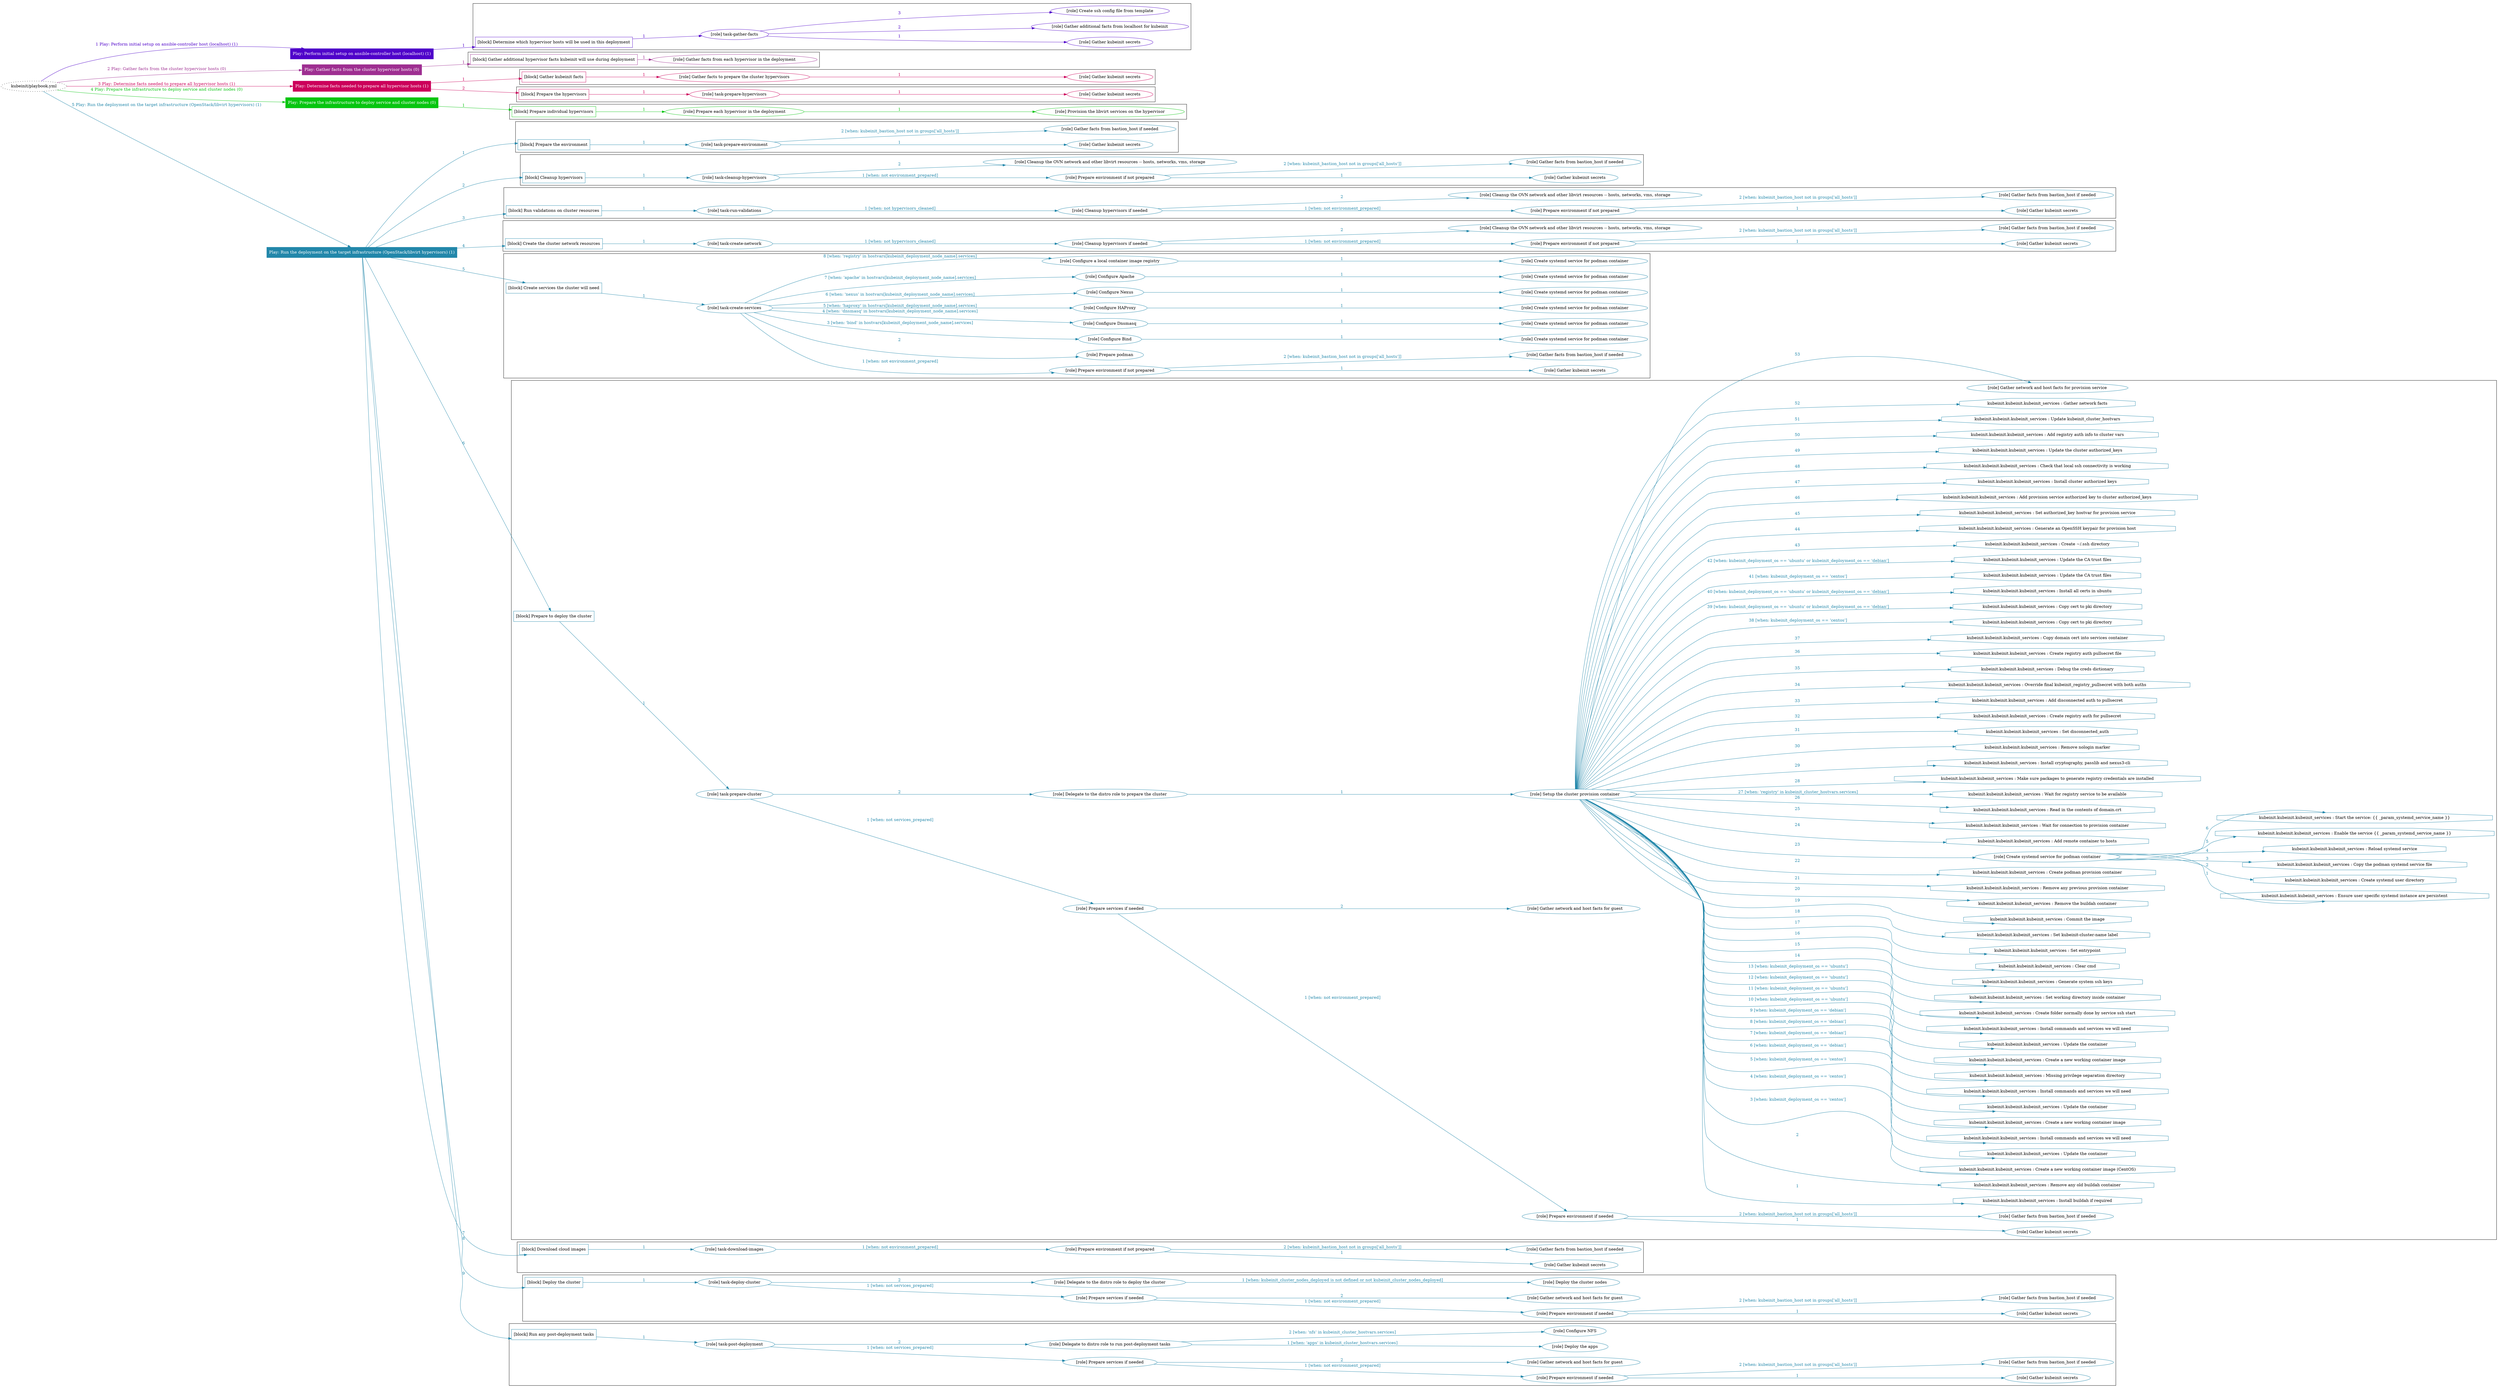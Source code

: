 digraph {
	graph [concentrate=true ordering=in rankdir=LR ratio=fill]
	edge [esep=5 sep=10]
	"kubeinit/playbook.yml" [URL="/home/runner/work/kubeinit/kubeinit/kubeinit/playbook.yml" id=playbook_48b57a79 style=dotted]
	"kubeinit/playbook.yml" -> play_ece89ba2 [label="1 Play: Perform initial setup on ansible-controller host (localhost) (1)" color="#4f02ca" fontcolor="#4f02ca" id=edge_play_ece89ba2 labeltooltip="1 Play: Perform initial setup on ansible-controller host (localhost) (1)" tooltip="1 Play: Perform initial setup on ansible-controller host (localhost) (1)"]
	subgraph "Play: Perform initial setup on ansible-controller host (localhost) (1)" {
		play_ece89ba2 [label="Play: Perform initial setup on ansible-controller host (localhost) (1)" URL="/home/runner/work/kubeinit/kubeinit/kubeinit/playbook.yml" color="#4f02ca" fontcolor="#ffffff" id=play_ece89ba2 shape=box style=filled tooltip=localhost]
		play_ece89ba2 -> block_a3868498 [label=1 color="#4f02ca" fontcolor="#4f02ca" id=edge_block_a3868498 labeltooltip=1 tooltip=1]
		subgraph cluster_block_a3868498 {
			block_a3868498 [label="[block] Determine which hypervisor hosts will be used in this deployment" URL="/home/runner/work/kubeinit/kubeinit/kubeinit/playbook.yml" color="#4f02ca" id=block_a3868498 labeltooltip="Determine which hypervisor hosts will be used in this deployment" shape=box tooltip="Determine which hypervisor hosts will be used in this deployment"]
			block_a3868498 -> role_9e0e40bf [label="1 " color="#4f02ca" fontcolor="#4f02ca" id=edge_role_9e0e40bf labeltooltip="1 " tooltip="1 "]
			subgraph "task-gather-facts" {
				role_9e0e40bf [label="[role] task-gather-facts" URL="/home/runner/work/kubeinit/kubeinit/kubeinit/playbook.yml" color="#4f02ca" id=role_9e0e40bf tooltip="task-gather-facts"]
				role_9e0e40bf -> role_1137335d [label="1 " color="#4f02ca" fontcolor="#4f02ca" id=edge_role_1137335d labeltooltip="1 " tooltip="1 "]
				subgraph "Gather kubeinit secrets" {
					role_1137335d [label="[role] Gather kubeinit secrets" URL="/home/runner/.ansible/collections/ansible_collections/kubeinit/kubeinit/roles/kubeinit_prepare/tasks/build_hypervisors_group.yml" color="#4f02ca" id=role_1137335d tooltip="Gather kubeinit secrets"]
				}
				role_9e0e40bf -> role_3135a4c2 [label="2 " color="#4f02ca" fontcolor="#4f02ca" id=edge_role_3135a4c2 labeltooltip="2 " tooltip="2 "]
				subgraph "Gather additional facts from localhost for kubeinit" {
					role_3135a4c2 [label="[role] Gather additional facts from localhost for kubeinit" URL="/home/runner/.ansible/collections/ansible_collections/kubeinit/kubeinit/roles/kubeinit_prepare/tasks/build_hypervisors_group.yml" color="#4f02ca" id=role_3135a4c2 tooltip="Gather additional facts from localhost for kubeinit"]
				}
				role_9e0e40bf -> role_3e35c581 [label="3 " color="#4f02ca" fontcolor="#4f02ca" id=edge_role_3e35c581 labeltooltip="3 " tooltip="3 "]
				subgraph "Create ssh config file from template" {
					role_3e35c581 [label="[role] Create ssh config file from template" URL="/home/runner/.ansible/collections/ansible_collections/kubeinit/kubeinit/roles/kubeinit_prepare/tasks/build_hypervisors_group.yml" color="#4f02ca" id=role_3e35c581 tooltip="Create ssh config file from template"]
				}
			}
		}
	}
	"kubeinit/playbook.yml" -> play_4018ca69 [label="2 Play: Gather facts from the cluster hypervisor hosts (0)" color="#9e2e91" fontcolor="#9e2e91" id=edge_play_4018ca69 labeltooltip="2 Play: Gather facts from the cluster hypervisor hosts (0)" tooltip="2 Play: Gather facts from the cluster hypervisor hosts (0)"]
	subgraph "Play: Gather facts from the cluster hypervisor hosts (0)" {
		play_4018ca69 [label="Play: Gather facts from the cluster hypervisor hosts (0)" URL="/home/runner/work/kubeinit/kubeinit/kubeinit/playbook.yml" color="#9e2e91" fontcolor="#ffffff" id=play_4018ca69 shape=box style=filled tooltip="Play: Gather facts from the cluster hypervisor hosts (0)"]
		play_4018ca69 -> block_772234b0 [label=1 color="#9e2e91" fontcolor="#9e2e91" id=edge_block_772234b0 labeltooltip=1 tooltip=1]
		subgraph cluster_block_772234b0 {
			block_772234b0 [label="[block] Gather additional hypervisor facts kubeinit will use during deployment" URL="/home/runner/work/kubeinit/kubeinit/kubeinit/playbook.yml" color="#9e2e91" id=block_772234b0 labeltooltip="Gather additional hypervisor facts kubeinit will use during deployment" shape=box tooltip="Gather additional hypervisor facts kubeinit will use during deployment"]
			block_772234b0 -> role_b9633c53 [label="1 " color="#9e2e91" fontcolor="#9e2e91" id=edge_role_b9633c53 labeltooltip="1 " tooltip="1 "]
			subgraph "Gather facts from each hypervisor in the deployment" {
				role_b9633c53 [label="[role] Gather facts from each hypervisor in the deployment" URL="/home/runner/work/kubeinit/kubeinit/kubeinit/playbook.yml" color="#9e2e91" id=role_b9633c53 tooltip="Gather facts from each hypervisor in the deployment"]
			}
		}
	}
	"kubeinit/playbook.yml" -> play_dcff67c9 [label="3 Play: Determine facts needed to prepare all hypervisor hosts (1)" color="#cc005a" fontcolor="#cc005a" id=edge_play_dcff67c9 labeltooltip="3 Play: Determine facts needed to prepare all hypervisor hosts (1)" tooltip="3 Play: Determine facts needed to prepare all hypervisor hosts (1)"]
	subgraph "Play: Determine facts needed to prepare all hypervisor hosts (1)" {
		play_dcff67c9 [label="Play: Determine facts needed to prepare all hypervisor hosts (1)" URL="/home/runner/work/kubeinit/kubeinit/kubeinit/playbook.yml" color="#cc005a" fontcolor="#ffffff" id=play_dcff67c9 shape=box style=filled tooltip=localhost]
		play_dcff67c9 -> block_31ea2b5e [label=1 color="#cc005a" fontcolor="#cc005a" id=edge_block_31ea2b5e labeltooltip=1 tooltip=1]
		subgraph cluster_block_31ea2b5e {
			block_31ea2b5e [label="[block] Gather kubeinit facts" URL="/home/runner/work/kubeinit/kubeinit/kubeinit/playbook.yml" color="#cc005a" id=block_31ea2b5e labeltooltip="Gather kubeinit facts" shape=box tooltip="Gather kubeinit facts"]
			block_31ea2b5e -> role_25266b58 [label="1 " color="#cc005a" fontcolor="#cc005a" id=edge_role_25266b58 labeltooltip="1 " tooltip="1 "]
			subgraph "Gather facts to prepare the cluster hypervisors" {
				role_25266b58 [label="[role] Gather facts to prepare the cluster hypervisors" URL="/home/runner/work/kubeinit/kubeinit/kubeinit/playbook.yml" color="#cc005a" id=role_25266b58 tooltip="Gather facts to prepare the cluster hypervisors"]
				role_25266b58 -> role_487e0c63 [label="1 " color="#cc005a" fontcolor="#cc005a" id=edge_role_487e0c63 labeltooltip="1 " tooltip="1 "]
				subgraph "Gather kubeinit secrets" {
					role_487e0c63 [label="[role] Gather kubeinit secrets" URL="/home/runner/.ansible/collections/ansible_collections/kubeinit/kubeinit/roles/kubeinit_prepare/tasks/gather_kubeinit_facts.yml" color="#cc005a" id=role_487e0c63 tooltip="Gather kubeinit secrets"]
				}
			}
		}
		play_dcff67c9 -> block_2f16ff44 [label=2 color="#cc005a" fontcolor="#cc005a" id=edge_block_2f16ff44 labeltooltip=2 tooltip=2]
		subgraph cluster_block_2f16ff44 {
			block_2f16ff44 [label="[block] Prepare the hypervisors" URL="/home/runner/work/kubeinit/kubeinit/kubeinit/playbook.yml" color="#cc005a" id=block_2f16ff44 labeltooltip="Prepare the hypervisors" shape=box tooltip="Prepare the hypervisors"]
			block_2f16ff44 -> role_900fc981 [label="1 " color="#cc005a" fontcolor="#cc005a" id=edge_role_900fc981 labeltooltip="1 " tooltip="1 "]
			subgraph "task-prepare-hypervisors" {
				role_900fc981 [label="[role] task-prepare-hypervisors" URL="/home/runner/work/kubeinit/kubeinit/kubeinit/playbook.yml" color="#cc005a" id=role_900fc981 tooltip="task-prepare-hypervisors"]
				role_900fc981 -> role_0a28e00d [label="1 " color="#cc005a" fontcolor="#cc005a" id=edge_role_0a28e00d labeltooltip="1 " tooltip="1 "]
				subgraph "Gather kubeinit secrets" {
					role_0a28e00d [label="[role] Gather kubeinit secrets" URL="/home/runner/.ansible/collections/ansible_collections/kubeinit/kubeinit/roles/kubeinit_prepare/tasks/gather_kubeinit_facts.yml" color="#cc005a" id=role_0a28e00d tooltip="Gather kubeinit secrets"]
				}
			}
		}
	}
	"kubeinit/playbook.yml" -> play_841089a1 [label="4 Play: Prepare the infrastructure to deploy service and cluster nodes (0)" color="#07c510" fontcolor="#07c510" id=edge_play_841089a1 labeltooltip="4 Play: Prepare the infrastructure to deploy service and cluster nodes (0)" tooltip="4 Play: Prepare the infrastructure to deploy service and cluster nodes (0)"]
	subgraph "Play: Prepare the infrastructure to deploy service and cluster nodes (0)" {
		play_841089a1 [label="Play: Prepare the infrastructure to deploy service and cluster nodes (0)" URL="/home/runner/work/kubeinit/kubeinit/kubeinit/playbook.yml" color="#07c510" fontcolor="#ffffff" id=play_841089a1 shape=box style=filled tooltip="Play: Prepare the infrastructure to deploy service and cluster nodes (0)"]
		play_841089a1 -> block_1fe936cb [label=1 color="#07c510" fontcolor="#07c510" id=edge_block_1fe936cb labeltooltip=1 tooltip=1]
		subgraph cluster_block_1fe936cb {
			block_1fe936cb [label="[block] Prepare individual hypervisors" URL="/home/runner/work/kubeinit/kubeinit/kubeinit/playbook.yml" color="#07c510" id=block_1fe936cb labeltooltip="Prepare individual hypervisors" shape=box tooltip="Prepare individual hypervisors"]
			block_1fe936cb -> role_f1c32878 [label="1 " color="#07c510" fontcolor="#07c510" id=edge_role_f1c32878 labeltooltip="1 " tooltip="1 "]
			subgraph "Prepare each hypervisor in the deployment" {
				role_f1c32878 [label="[role] Prepare each hypervisor in the deployment" URL="/home/runner/work/kubeinit/kubeinit/kubeinit/playbook.yml" color="#07c510" id=role_f1c32878 tooltip="Prepare each hypervisor in the deployment"]
				role_f1c32878 -> role_e07cfea8 [label="1 " color="#07c510" fontcolor="#07c510" id=edge_role_e07cfea8 labeltooltip="1 " tooltip="1 "]
				subgraph "Provision the libvirt services on the hypervisor" {
					role_e07cfea8 [label="[role] Provision the libvirt services on the hypervisor" URL="/home/runner/.ansible/collections/ansible_collections/kubeinit/kubeinit/roles/kubeinit_prepare/tasks/prepare_hypervisor.yml" color="#07c510" id=role_e07cfea8 tooltip="Provision the libvirt services on the hypervisor"]
				}
			}
		}
	}
	"kubeinit/playbook.yml" -> play_b824ce97 [label="5 Play: Run the deployment on the target infrastructure (OpenStack/libvirt hypervisors) (1)" color="#2287aa" fontcolor="#2287aa" id=edge_play_b824ce97 labeltooltip="5 Play: Run the deployment on the target infrastructure (OpenStack/libvirt hypervisors) (1)" tooltip="5 Play: Run the deployment on the target infrastructure (OpenStack/libvirt hypervisors) (1)"]
	subgraph "Play: Run the deployment on the target infrastructure (OpenStack/libvirt hypervisors) (1)" {
		play_b824ce97 [label="Play: Run the deployment on the target infrastructure (OpenStack/libvirt hypervisors) (1)" URL="/home/runner/work/kubeinit/kubeinit/kubeinit/playbook.yml" color="#2287aa" fontcolor="#ffffff" id=play_b824ce97 shape=box style=filled tooltip=localhost]
		play_b824ce97 -> block_09c13d66 [label=1 color="#2287aa" fontcolor="#2287aa" id=edge_block_09c13d66 labeltooltip=1 tooltip=1]
		subgraph cluster_block_09c13d66 {
			block_09c13d66 [label="[block] Prepare the environment" URL="/home/runner/work/kubeinit/kubeinit/kubeinit/playbook.yml" color="#2287aa" id=block_09c13d66 labeltooltip="Prepare the environment" shape=box tooltip="Prepare the environment"]
			block_09c13d66 -> role_5dd14b0e [label="1 " color="#2287aa" fontcolor="#2287aa" id=edge_role_5dd14b0e labeltooltip="1 " tooltip="1 "]
			subgraph "task-prepare-environment" {
				role_5dd14b0e [label="[role] task-prepare-environment" URL="/home/runner/work/kubeinit/kubeinit/kubeinit/playbook.yml" color="#2287aa" id=role_5dd14b0e tooltip="task-prepare-environment"]
				role_5dd14b0e -> role_05a9a6f8 [label="1 " color="#2287aa" fontcolor="#2287aa" id=edge_role_05a9a6f8 labeltooltip="1 " tooltip="1 "]
				subgraph "Gather kubeinit secrets" {
					role_05a9a6f8 [label="[role] Gather kubeinit secrets" URL="/home/runner/.ansible/collections/ansible_collections/kubeinit/kubeinit/roles/kubeinit_prepare/tasks/gather_kubeinit_facts.yml" color="#2287aa" id=role_05a9a6f8 tooltip="Gather kubeinit secrets"]
				}
				role_5dd14b0e -> role_22fe956a [label="2 [when: kubeinit_bastion_host not in groups['all_hosts']]" color="#2287aa" fontcolor="#2287aa" id=edge_role_22fe956a labeltooltip="2 [when: kubeinit_bastion_host not in groups['all_hosts']]" tooltip="2 [when: kubeinit_bastion_host not in groups['all_hosts']]"]
				subgraph "Gather facts from bastion_host if needed" {
					role_22fe956a [label="[role] Gather facts from bastion_host if needed" URL="/home/runner/.ansible/collections/ansible_collections/kubeinit/kubeinit/roles/kubeinit_prepare/tasks/main.yml" color="#2287aa" id=role_22fe956a tooltip="Gather facts from bastion_host if needed"]
				}
			}
		}
		play_b824ce97 -> block_c2cdd86d [label=2 color="#2287aa" fontcolor="#2287aa" id=edge_block_c2cdd86d labeltooltip=2 tooltip=2]
		subgraph cluster_block_c2cdd86d {
			block_c2cdd86d [label="[block] Cleanup hypervisors" URL="/home/runner/work/kubeinit/kubeinit/kubeinit/playbook.yml" color="#2287aa" id=block_c2cdd86d labeltooltip="Cleanup hypervisors" shape=box tooltip="Cleanup hypervisors"]
			block_c2cdd86d -> role_a2ff9848 [label="1 " color="#2287aa" fontcolor="#2287aa" id=edge_role_a2ff9848 labeltooltip="1 " tooltip="1 "]
			subgraph "task-cleanup-hypervisors" {
				role_a2ff9848 [label="[role] task-cleanup-hypervisors" URL="/home/runner/work/kubeinit/kubeinit/kubeinit/playbook.yml" color="#2287aa" id=role_a2ff9848 tooltip="task-cleanup-hypervisors"]
				role_a2ff9848 -> role_11cb7aaf [label="1 [when: not environment_prepared]" color="#2287aa" fontcolor="#2287aa" id=edge_role_11cb7aaf labeltooltip="1 [when: not environment_prepared]" tooltip="1 [when: not environment_prepared]"]
				subgraph "Prepare environment if not prepared" {
					role_11cb7aaf [label="[role] Prepare environment if not prepared" URL="/home/runner/.ansible/collections/ansible_collections/kubeinit/kubeinit/roles/kubeinit_libvirt/tasks/cleanup_hypervisors.yml" color="#2287aa" id=role_11cb7aaf tooltip="Prepare environment if not prepared"]
					role_11cb7aaf -> role_762f998f [label="1 " color="#2287aa" fontcolor="#2287aa" id=edge_role_762f998f labeltooltip="1 " tooltip="1 "]
					subgraph "Gather kubeinit secrets" {
						role_762f998f [label="[role] Gather kubeinit secrets" URL="/home/runner/.ansible/collections/ansible_collections/kubeinit/kubeinit/roles/kubeinit_prepare/tasks/gather_kubeinit_facts.yml" color="#2287aa" id=role_762f998f tooltip="Gather kubeinit secrets"]
					}
					role_11cb7aaf -> role_7756a499 [label="2 [when: kubeinit_bastion_host not in groups['all_hosts']]" color="#2287aa" fontcolor="#2287aa" id=edge_role_7756a499 labeltooltip="2 [when: kubeinit_bastion_host not in groups['all_hosts']]" tooltip="2 [when: kubeinit_bastion_host not in groups['all_hosts']]"]
					subgraph "Gather facts from bastion_host if needed" {
						role_7756a499 [label="[role] Gather facts from bastion_host if needed" URL="/home/runner/.ansible/collections/ansible_collections/kubeinit/kubeinit/roles/kubeinit_prepare/tasks/main.yml" color="#2287aa" id=role_7756a499 tooltip="Gather facts from bastion_host if needed"]
					}
				}
				role_a2ff9848 -> role_2c132b43 [label="2 " color="#2287aa" fontcolor="#2287aa" id=edge_role_2c132b43 labeltooltip="2 " tooltip="2 "]
				subgraph "Cleanup the OVN network and other libvirt resources -- hosts, networks, vms, storage" {
					role_2c132b43 [label="[role] Cleanup the OVN network and other libvirt resources -- hosts, networks, vms, storage" URL="/home/runner/.ansible/collections/ansible_collections/kubeinit/kubeinit/roles/kubeinit_libvirt/tasks/cleanup_hypervisors.yml" color="#2287aa" id=role_2c132b43 tooltip="Cleanup the OVN network and other libvirt resources -- hosts, networks, vms, storage"]
				}
			}
		}
		play_b824ce97 -> block_7b679fc4 [label=3 color="#2287aa" fontcolor="#2287aa" id=edge_block_7b679fc4 labeltooltip=3 tooltip=3]
		subgraph cluster_block_7b679fc4 {
			block_7b679fc4 [label="[block] Run validations on cluster resources" URL="/home/runner/work/kubeinit/kubeinit/kubeinit/playbook.yml" color="#2287aa" id=block_7b679fc4 labeltooltip="Run validations on cluster resources" shape=box tooltip="Run validations on cluster resources"]
			block_7b679fc4 -> role_0c0520c1 [label="1 " color="#2287aa" fontcolor="#2287aa" id=edge_role_0c0520c1 labeltooltip="1 " tooltip="1 "]
			subgraph "task-run-validations" {
				role_0c0520c1 [label="[role] task-run-validations" URL="/home/runner/work/kubeinit/kubeinit/kubeinit/playbook.yml" color="#2287aa" id=role_0c0520c1 tooltip="task-run-validations"]
				role_0c0520c1 -> role_226a9ea5 [label="1 [when: not hypervisors_cleaned]" color="#2287aa" fontcolor="#2287aa" id=edge_role_226a9ea5 labeltooltip="1 [when: not hypervisors_cleaned]" tooltip="1 [when: not hypervisors_cleaned]"]
				subgraph "Cleanup hypervisors if needed" {
					role_226a9ea5 [label="[role] Cleanup hypervisors if needed" URL="/home/runner/.ansible/collections/ansible_collections/kubeinit/kubeinit/roles/kubeinit_validations/tasks/main.yml" color="#2287aa" id=role_226a9ea5 tooltip="Cleanup hypervisors if needed"]
					role_226a9ea5 -> role_8a471b3b [label="1 [when: not environment_prepared]" color="#2287aa" fontcolor="#2287aa" id=edge_role_8a471b3b labeltooltip="1 [when: not environment_prepared]" tooltip="1 [when: not environment_prepared]"]
					subgraph "Prepare environment if not prepared" {
						role_8a471b3b [label="[role] Prepare environment if not prepared" URL="/home/runner/.ansible/collections/ansible_collections/kubeinit/kubeinit/roles/kubeinit_libvirt/tasks/cleanup_hypervisors.yml" color="#2287aa" id=role_8a471b3b tooltip="Prepare environment if not prepared"]
						role_8a471b3b -> role_4c4819fb [label="1 " color="#2287aa" fontcolor="#2287aa" id=edge_role_4c4819fb labeltooltip="1 " tooltip="1 "]
						subgraph "Gather kubeinit secrets" {
							role_4c4819fb [label="[role] Gather kubeinit secrets" URL="/home/runner/.ansible/collections/ansible_collections/kubeinit/kubeinit/roles/kubeinit_prepare/tasks/gather_kubeinit_facts.yml" color="#2287aa" id=role_4c4819fb tooltip="Gather kubeinit secrets"]
						}
						role_8a471b3b -> role_6cb9ff37 [label="2 [when: kubeinit_bastion_host not in groups['all_hosts']]" color="#2287aa" fontcolor="#2287aa" id=edge_role_6cb9ff37 labeltooltip="2 [when: kubeinit_bastion_host not in groups['all_hosts']]" tooltip="2 [when: kubeinit_bastion_host not in groups['all_hosts']]"]
						subgraph "Gather facts from bastion_host if needed" {
							role_6cb9ff37 [label="[role] Gather facts from bastion_host if needed" URL="/home/runner/.ansible/collections/ansible_collections/kubeinit/kubeinit/roles/kubeinit_prepare/tasks/main.yml" color="#2287aa" id=role_6cb9ff37 tooltip="Gather facts from bastion_host if needed"]
						}
					}
					role_226a9ea5 -> role_73f95324 [label="2 " color="#2287aa" fontcolor="#2287aa" id=edge_role_73f95324 labeltooltip="2 " tooltip="2 "]
					subgraph "Cleanup the OVN network and other libvirt resources -- hosts, networks, vms, storage" {
						role_73f95324 [label="[role] Cleanup the OVN network and other libvirt resources -- hosts, networks, vms, storage" URL="/home/runner/.ansible/collections/ansible_collections/kubeinit/kubeinit/roles/kubeinit_libvirt/tasks/cleanup_hypervisors.yml" color="#2287aa" id=role_73f95324 tooltip="Cleanup the OVN network and other libvirt resources -- hosts, networks, vms, storage"]
					}
				}
			}
		}
		play_b824ce97 -> block_e0cd5cd4 [label=4 color="#2287aa" fontcolor="#2287aa" id=edge_block_e0cd5cd4 labeltooltip=4 tooltip=4]
		subgraph cluster_block_e0cd5cd4 {
			block_e0cd5cd4 [label="[block] Create the cluster network resources" URL="/home/runner/work/kubeinit/kubeinit/kubeinit/playbook.yml" color="#2287aa" id=block_e0cd5cd4 labeltooltip="Create the cluster network resources" shape=box tooltip="Create the cluster network resources"]
			block_e0cd5cd4 -> role_8e12dd9b [label="1 " color="#2287aa" fontcolor="#2287aa" id=edge_role_8e12dd9b labeltooltip="1 " tooltip="1 "]
			subgraph "task-create-network" {
				role_8e12dd9b [label="[role] task-create-network" URL="/home/runner/work/kubeinit/kubeinit/kubeinit/playbook.yml" color="#2287aa" id=role_8e12dd9b tooltip="task-create-network"]
				role_8e12dd9b -> role_f861f53c [label="1 [when: not hypervisors_cleaned]" color="#2287aa" fontcolor="#2287aa" id=edge_role_f861f53c labeltooltip="1 [when: not hypervisors_cleaned]" tooltip="1 [when: not hypervisors_cleaned]"]
				subgraph "Cleanup hypervisors if needed" {
					role_f861f53c [label="[role] Cleanup hypervisors if needed" URL="/home/runner/.ansible/collections/ansible_collections/kubeinit/kubeinit/roles/kubeinit_libvirt/tasks/create_network.yml" color="#2287aa" id=role_f861f53c tooltip="Cleanup hypervisors if needed"]
					role_f861f53c -> role_a8d84f4f [label="1 [when: not environment_prepared]" color="#2287aa" fontcolor="#2287aa" id=edge_role_a8d84f4f labeltooltip="1 [when: not environment_prepared]" tooltip="1 [when: not environment_prepared]"]
					subgraph "Prepare environment if not prepared" {
						role_a8d84f4f [label="[role] Prepare environment if not prepared" URL="/home/runner/.ansible/collections/ansible_collections/kubeinit/kubeinit/roles/kubeinit_libvirt/tasks/cleanup_hypervisors.yml" color="#2287aa" id=role_a8d84f4f tooltip="Prepare environment if not prepared"]
						role_a8d84f4f -> role_b62a53ed [label="1 " color="#2287aa" fontcolor="#2287aa" id=edge_role_b62a53ed labeltooltip="1 " tooltip="1 "]
						subgraph "Gather kubeinit secrets" {
							role_b62a53ed [label="[role] Gather kubeinit secrets" URL="/home/runner/.ansible/collections/ansible_collections/kubeinit/kubeinit/roles/kubeinit_prepare/tasks/gather_kubeinit_facts.yml" color="#2287aa" id=role_b62a53ed tooltip="Gather kubeinit secrets"]
						}
						role_a8d84f4f -> role_fe1ddd3f [label="2 [when: kubeinit_bastion_host not in groups['all_hosts']]" color="#2287aa" fontcolor="#2287aa" id=edge_role_fe1ddd3f labeltooltip="2 [when: kubeinit_bastion_host not in groups['all_hosts']]" tooltip="2 [when: kubeinit_bastion_host not in groups['all_hosts']]"]
						subgraph "Gather facts from bastion_host if needed" {
							role_fe1ddd3f [label="[role] Gather facts from bastion_host if needed" URL="/home/runner/.ansible/collections/ansible_collections/kubeinit/kubeinit/roles/kubeinit_prepare/tasks/main.yml" color="#2287aa" id=role_fe1ddd3f tooltip="Gather facts from bastion_host if needed"]
						}
					}
					role_f861f53c -> role_a2cbc301 [label="2 " color="#2287aa" fontcolor="#2287aa" id=edge_role_a2cbc301 labeltooltip="2 " tooltip="2 "]
					subgraph "Cleanup the OVN network and other libvirt resources -- hosts, networks, vms, storage" {
						role_a2cbc301 [label="[role] Cleanup the OVN network and other libvirt resources -- hosts, networks, vms, storage" URL="/home/runner/.ansible/collections/ansible_collections/kubeinit/kubeinit/roles/kubeinit_libvirt/tasks/cleanup_hypervisors.yml" color="#2287aa" id=role_a2cbc301 tooltip="Cleanup the OVN network and other libvirt resources -- hosts, networks, vms, storage"]
					}
				}
			}
		}
		play_b824ce97 -> block_5294653c [label=5 color="#2287aa" fontcolor="#2287aa" id=edge_block_5294653c labeltooltip=5 tooltip=5]
		subgraph cluster_block_5294653c {
			block_5294653c [label="[block] Create services the cluster will need" URL="/home/runner/work/kubeinit/kubeinit/kubeinit/playbook.yml" color="#2287aa" id=block_5294653c labeltooltip="Create services the cluster will need" shape=box tooltip="Create services the cluster will need"]
			block_5294653c -> role_1e6dd7e9 [label="1 " color="#2287aa" fontcolor="#2287aa" id=edge_role_1e6dd7e9 labeltooltip="1 " tooltip="1 "]
			subgraph "task-create-services" {
				role_1e6dd7e9 [label="[role] task-create-services" URL="/home/runner/work/kubeinit/kubeinit/kubeinit/playbook.yml" color="#2287aa" id=role_1e6dd7e9 tooltip="task-create-services"]
				role_1e6dd7e9 -> role_fb301894 [label="1 [when: not environment_prepared]" color="#2287aa" fontcolor="#2287aa" id=edge_role_fb301894 labeltooltip="1 [when: not environment_prepared]" tooltip="1 [when: not environment_prepared]"]
				subgraph "Prepare environment if not prepared" {
					role_fb301894 [label="[role] Prepare environment if not prepared" URL="/home/runner/.ansible/collections/ansible_collections/kubeinit/kubeinit/roles/kubeinit_services/tasks/main.yml" color="#2287aa" id=role_fb301894 tooltip="Prepare environment if not prepared"]
					role_fb301894 -> role_cdff5723 [label="1 " color="#2287aa" fontcolor="#2287aa" id=edge_role_cdff5723 labeltooltip="1 " tooltip="1 "]
					subgraph "Gather kubeinit secrets" {
						role_cdff5723 [label="[role] Gather kubeinit secrets" URL="/home/runner/.ansible/collections/ansible_collections/kubeinit/kubeinit/roles/kubeinit_prepare/tasks/gather_kubeinit_facts.yml" color="#2287aa" id=role_cdff5723 tooltip="Gather kubeinit secrets"]
					}
					role_fb301894 -> role_e9148ab9 [label="2 [when: kubeinit_bastion_host not in groups['all_hosts']]" color="#2287aa" fontcolor="#2287aa" id=edge_role_e9148ab9 labeltooltip="2 [when: kubeinit_bastion_host not in groups['all_hosts']]" tooltip="2 [when: kubeinit_bastion_host not in groups['all_hosts']]"]
					subgraph "Gather facts from bastion_host if needed" {
						role_e9148ab9 [label="[role] Gather facts from bastion_host if needed" URL="/home/runner/.ansible/collections/ansible_collections/kubeinit/kubeinit/roles/kubeinit_prepare/tasks/main.yml" color="#2287aa" id=role_e9148ab9 tooltip="Gather facts from bastion_host if needed"]
					}
				}
				role_1e6dd7e9 -> role_37bc078e [label="2 " color="#2287aa" fontcolor="#2287aa" id=edge_role_37bc078e labeltooltip="2 " tooltip="2 "]
				subgraph "Prepare podman" {
					role_37bc078e [label="[role] Prepare podman" URL="/home/runner/.ansible/collections/ansible_collections/kubeinit/kubeinit/roles/kubeinit_services/tasks/00_create_service_pod.yml" color="#2287aa" id=role_37bc078e tooltip="Prepare podman"]
				}
				role_1e6dd7e9 -> role_7c048084 [label="3 [when: 'bind' in hostvars[kubeinit_deployment_node_name].services]" color="#2287aa" fontcolor="#2287aa" id=edge_role_7c048084 labeltooltip="3 [when: 'bind' in hostvars[kubeinit_deployment_node_name].services]" tooltip="3 [when: 'bind' in hostvars[kubeinit_deployment_node_name].services]"]
				subgraph "Configure Bind" {
					role_7c048084 [label="[role] Configure Bind" URL="/home/runner/.ansible/collections/ansible_collections/kubeinit/kubeinit/roles/kubeinit_services/tasks/start_services_containers.yml" color="#2287aa" id=role_7c048084 tooltip="Configure Bind"]
					role_7c048084 -> role_6376461d [label="1 " color="#2287aa" fontcolor="#2287aa" id=edge_role_6376461d labeltooltip="1 " tooltip="1 "]
					subgraph "Create systemd service for podman container" {
						role_6376461d [label="[role] Create systemd service for podman container" URL="/home/runner/.ansible/collections/ansible_collections/kubeinit/kubeinit/roles/kubeinit_bind/tasks/main.yml" color="#2287aa" id=role_6376461d tooltip="Create systemd service for podman container"]
					}
				}
				role_1e6dd7e9 -> role_7d2c9ebf [label="4 [when: 'dnsmasq' in hostvars[kubeinit_deployment_node_name].services]" color="#2287aa" fontcolor="#2287aa" id=edge_role_7d2c9ebf labeltooltip="4 [when: 'dnsmasq' in hostvars[kubeinit_deployment_node_name].services]" tooltip="4 [when: 'dnsmasq' in hostvars[kubeinit_deployment_node_name].services]"]
				subgraph "Configure Dnsmasq" {
					role_7d2c9ebf [label="[role] Configure Dnsmasq" URL="/home/runner/.ansible/collections/ansible_collections/kubeinit/kubeinit/roles/kubeinit_services/tasks/start_services_containers.yml" color="#2287aa" id=role_7d2c9ebf tooltip="Configure Dnsmasq"]
					role_7d2c9ebf -> role_f4074d32 [label="1 " color="#2287aa" fontcolor="#2287aa" id=edge_role_f4074d32 labeltooltip="1 " tooltip="1 "]
					subgraph "Create systemd service for podman container" {
						role_f4074d32 [label="[role] Create systemd service for podman container" URL="/home/runner/.ansible/collections/ansible_collections/kubeinit/kubeinit/roles/kubeinit_dnsmasq/tasks/main.yml" color="#2287aa" id=role_f4074d32 tooltip="Create systemd service for podman container"]
					}
				}
				role_1e6dd7e9 -> role_1f11dc58 [label="5 [when: 'haproxy' in hostvars[kubeinit_deployment_node_name].services]" color="#2287aa" fontcolor="#2287aa" id=edge_role_1f11dc58 labeltooltip="5 [when: 'haproxy' in hostvars[kubeinit_deployment_node_name].services]" tooltip="5 [when: 'haproxy' in hostvars[kubeinit_deployment_node_name].services]"]
				subgraph "Configure HAProxy" {
					role_1f11dc58 [label="[role] Configure HAProxy" URL="/home/runner/.ansible/collections/ansible_collections/kubeinit/kubeinit/roles/kubeinit_services/tasks/start_services_containers.yml" color="#2287aa" id=role_1f11dc58 tooltip="Configure HAProxy"]
					role_1f11dc58 -> role_9a7cca30 [label="1 " color="#2287aa" fontcolor="#2287aa" id=edge_role_9a7cca30 labeltooltip="1 " tooltip="1 "]
					subgraph "Create systemd service for podman container" {
						role_9a7cca30 [label="[role] Create systemd service for podman container" URL="/home/runner/.ansible/collections/ansible_collections/kubeinit/kubeinit/roles/kubeinit_haproxy/tasks/main.yml" color="#2287aa" id=role_9a7cca30 tooltip="Create systemd service for podman container"]
					}
				}
				role_1e6dd7e9 -> role_ccc1ffb4 [label="6 [when: 'nexus' in hostvars[kubeinit_deployment_node_name].services]" color="#2287aa" fontcolor="#2287aa" id=edge_role_ccc1ffb4 labeltooltip="6 [when: 'nexus' in hostvars[kubeinit_deployment_node_name].services]" tooltip="6 [when: 'nexus' in hostvars[kubeinit_deployment_node_name].services]"]
				subgraph "Configure Nexus" {
					role_ccc1ffb4 [label="[role] Configure Nexus" URL="/home/runner/.ansible/collections/ansible_collections/kubeinit/kubeinit/roles/kubeinit_services/tasks/start_services_containers.yml" color="#2287aa" id=role_ccc1ffb4 tooltip="Configure Nexus"]
					role_ccc1ffb4 -> role_367f3daa [label="1 " color="#2287aa" fontcolor="#2287aa" id=edge_role_367f3daa labeltooltip="1 " tooltip="1 "]
					subgraph "Create systemd service for podman container" {
						role_367f3daa [label="[role] Create systemd service for podman container" URL="/home/runner/.ansible/collections/ansible_collections/kubeinit/kubeinit/roles/kubeinit_nexus/tasks/main.yml" color="#2287aa" id=role_367f3daa tooltip="Create systemd service for podman container"]
					}
				}
				role_1e6dd7e9 -> role_4f14ee20 [label="7 [when: 'apache' in hostvars[kubeinit_deployment_node_name].services]" color="#2287aa" fontcolor="#2287aa" id=edge_role_4f14ee20 labeltooltip="7 [when: 'apache' in hostvars[kubeinit_deployment_node_name].services]" tooltip="7 [when: 'apache' in hostvars[kubeinit_deployment_node_name].services]"]
				subgraph "Configure Apache" {
					role_4f14ee20 [label="[role] Configure Apache" URL="/home/runner/.ansible/collections/ansible_collections/kubeinit/kubeinit/roles/kubeinit_services/tasks/start_services_containers.yml" color="#2287aa" id=role_4f14ee20 tooltip="Configure Apache"]
					role_4f14ee20 -> role_cc5da59f [label="1 " color="#2287aa" fontcolor="#2287aa" id=edge_role_cc5da59f labeltooltip="1 " tooltip="1 "]
					subgraph "Create systemd service for podman container" {
						role_cc5da59f [label="[role] Create systemd service for podman container" URL="/home/runner/.ansible/collections/ansible_collections/kubeinit/kubeinit/roles/kubeinit_apache/tasks/main.yml" color="#2287aa" id=role_cc5da59f tooltip="Create systemd service for podman container"]
					}
				}
				role_1e6dd7e9 -> role_929ff1d2 [label="8 [when: 'registry' in hostvars[kubeinit_deployment_node_name].services]" color="#2287aa" fontcolor="#2287aa" id=edge_role_929ff1d2 labeltooltip="8 [when: 'registry' in hostvars[kubeinit_deployment_node_name].services]" tooltip="8 [when: 'registry' in hostvars[kubeinit_deployment_node_name].services]"]
				subgraph "Configure a local container image registry" {
					role_929ff1d2 [label="[role] Configure a local container image registry" URL="/home/runner/.ansible/collections/ansible_collections/kubeinit/kubeinit/roles/kubeinit_services/tasks/start_services_containers.yml" color="#2287aa" id=role_929ff1d2 tooltip="Configure a local container image registry"]
					role_929ff1d2 -> role_eadc71f1 [label="1 " color="#2287aa" fontcolor="#2287aa" id=edge_role_eadc71f1 labeltooltip="1 " tooltip="1 "]
					subgraph "Create systemd service for podman container" {
						role_eadc71f1 [label="[role] Create systemd service for podman container" URL="/home/runner/.ansible/collections/ansible_collections/kubeinit/kubeinit/roles/kubeinit_registry/tasks/main.yml" color="#2287aa" id=role_eadc71f1 tooltip="Create systemd service for podman container"]
					}
				}
			}
		}
		play_b824ce97 -> block_8cb6dccf [label=6 color="#2287aa" fontcolor="#2287aa" id=edge_block_8cb6dccf labeltooltip=6 tooltip=6]
		subgraph cluster_block_8cb6dccf {
			block_8cb6dccf [label="[block] Prepare to deploy the cluster" URL="/home/runner/work/kubeinit/kubeinit/kubeinit/playbook.yml" color="#2287aa" id=block_8cb6dccf labeltooltip="Prepare to deploy the cluster" shape=box tooltip="Prepare to deploy the cluster"]
			block_8cb6dccf -> role_4b5a4da2 [label="1 " color="#2287aa" fontcolor="#2287aa" id=edge_role_4b5a4da2 labeltooltip="1 " tooltip="1 "]
			subgraph "task-prepare-cluster" {
				role_4b5a4da2 [label="[role] task-prepare-cluster" URL="/home/runner/work/kubeinit/kubeinit/kubeinit/playbook.yml" color="#2287aa" id=role_4b5a4da2 tooltip="task-prepare-cluster"]
				role_4b5a4da2 -> role_f169a2af [label="1 [when: not services_prepared]" color="#2287aa" fontcolor="#2287aa" id=edge_role_f169a2af labeltooltip="1 [when: not services_prepared]" tooltip="1 [when: not services_prepared]"]
				subgraph "Prepare services if needed" {
					role_f169a2af [label="[role] Prepare services if needed" URL="/home/runner/.ansible/collections/ansible_collections/kubeinit/kubeinit/roles/kubeinit_prepare/tasks/prepare_cluster.yml" color="#2287aa" id=role_f169a2af tooltip="Prepare services if needed"]
					role_f169a2af -> role_dc0f1e77 [label="1 [when: not environment_prepared]" color="#2287aa" fontcolor="#2287aa" id=edge_role_dc0f1e77 labeltooltip="1 [when: not environment_prepared]" tooltip="1 [when: not environment_prepared]"]
					subgraph "Prepare environment if needed" {
						role_dc0f1e77 [label="[role] Prepare environment if needed" URL="/home/runner/.ansible/collections/ansible_collections/kubeinit/kubeinit/roles/kubeinit_services/tasks/prepare_services.yml" color="#2287aa" id=role_dc0f1e77 tooltip="Prepare environment if needed"]
						role_dc0f1e77 -> role_0a8fa35e [label="1 " color="#2287aa" fontcolor="#2287aa" id=edge_role_0a8fa35e labeltooltip="1 " tooltip="1 "]
						subgraph "Gather kubeinit secrets" {
							role_0a8fa35e [label="[role] Gather kubeinit secrets" URL="/home/runner/.ansible/collections/ansible_collections/kubeinit/kubeinit/roles/kubeinit_prepare/tasks/gather_kubeinit_facts.yml" color="#2287aa" id=role_0a8fa35e tooltip="Gather kubeinit secrets"]
						}
						role_dc0f1e77 -> role_c4aa52bf [label="2 [when: kubeinit_bastion_host not in groups['all_hosts']]" color="#2287aa" fontcolor="#2287aa" id=edge_role_c4aa52bf labeltooltip="2 [when: kubeinit_bastion_host not in groups['all_hosts']]" tooltip="2 [when: kubeinit_bastion_host not in groups['all_hosts']]"]
						subgraph "Gather facts from bastion_host if needed" {
							role_c4aa52bf [label="[role] Gather facts from bastion_host if needed" URL="/home/runner/.ansible/collections/ansible_collections/kubeinit/kubeinit/roles/kubeinit_prepare/tasks/main.yml" color="#2287aa" id=role_c4aa52bf tooltip="Gather facts from bastion_host if needed"]
						}
					}
					role_f169a2af -> role_117a8ac5 [label="2 " color="#2287aa" fontcolor="#2287aa" id=edge_role_117a8ac5 labeltooltip="2 " tooltip="2 "]
					subgraph "Gather network and host facts for guest" {
						role_117a8ac5 [label="[role] Gather network and host facts for guest" URL="/home/runner/.ansible/collections/ansible_collections/kubeinit/kubeinit/roles/kubeinit_services/tasks/prepare_services.yml" color="#2287aa" id=role_117a8ac5 tooltip="Gather network and host facts for guest"]
					}
				}
				role_4b5a4da2 -> role_32de78e2 [label="2 " color="#2287aa" fontcolor="#2287aa" id=edge_role_32de78e2 labeltooltip="2 " tooltip="2 "]
				subgraph "Delegate to the distro role to prepare the cluster" {
					role_32de78e2 [label="[role] Delegate to the distro role to prepare the cluster" URL="/home/runner/.ansible/collections/ansible_collections/kubeinit/kubeinit/roles/kubeinit_prepare/tasks/prepare_cluster.yml" color="#2287aa" id=role_32de78e2 tooltip="Delegate to the distro role to prepare the cluster"]
					role_32de78e2 -> role_bd77dcf1 [label="1 " color="#2287aa" fontcolor="#2287aa" id=edge_role_bd77dcf1 labeltooltip="1 " tooltip="1 "]
					subgraph "Setup the cluster provision container" {
						role_bd77dcf1 [label="[role] Setup the cluster provision container" URL="/home/runner/.ansible/collections/ansible_collections/kubeinit/kubeinit/roles/kubeinit_cdk/tasks/prepare_cluster.yml" color="#2287aa" id=role_bd77dcf1 tooltip="Setup the cluster provision container"]
						task_cecae937 [label="kubeinit.kubeinit.kubeinit_services : Install buildah if required" URL="/home/runner/.ansible/collections/ansible_collections/kubeinit/kubeinit/roles/kubeinit_services/tasks/create_provision_container.yml" color="#2287aa" id=task_cecae937 shape=octagon tooltip="kubeinit.kubeinit.kubeinit_services : Install buildah if required"]
						role_bd77dcf1 -> task_cecae937 [label="1 " color="#2287aa" fontcolor="#2287aa" id=edge_task_cecae937 labeltooltip="1 " tooltip="1 "]
						task_9c0d8d06 [label="kubeinit.kubeinit.kubeinit_services : Remove any old buildah container" URL="/home/runner/.ansible/collections/ansible_collections/kubeinit/kubeinit/roles/kubeinit_services/tasks/create_provision_container.yml" color="#2287aa" id=task_9c0d8d06 shape=octagon tooltip="kubeinit.kubeinit.kubeinit_services : Remove any old buildah container"]
						role_bd77dcf1 -> task_9c0d8d06 [label="2 " color="#2287aa" fontcolor="#2287aa" id=edge_task_9c0d8d06 labeltooltip="2 " tooltip="2 "]
						task_df1c4826 [label="kubeinit.kubeinit.kubeinit_services : Create a new working container image (CentOS)" URL="/home/runner/.ansible/collections/ansible_collections/kubeinit/kubeinit/roles/kubeinit_services/tasks/create_provision_container.yml" color="#2287aa" id=task_df1c4826 shape=octagon tooltip="kubeinit.kubeinit.kubeinit_services : Create a new working container image (CentOS)"]
						role_bd77dcf1 -> task_df1c4826 [label="3 [when: kubeinit_deployment_os == 'centos']" color="#2287aa" fontcolor="#2287aa" id=edge_task_df1c4826 labeltooltip="3 [when: kubeinit_deployment_os == 'centos']" tooltip="3 [when: kubeinit_deployment_os == 'centos']"]
						task_8e5bb421 [label="kubeinit.kubeinit.kubeinit_services : Update the container" URL="/home/runner/.ansible/collections/ansible_collections/kubeinit/kubeinit/roles/kubeinit_services/tasks/create_provision_container.yml" color="#2287aa" id=task_8e5bb421 shape=octagon tooltip="kubeinit.kubeinit.kubeinit_services : Update the container"]
						role_bd77dcf1 -> task_8e5bb421 [label="4 [when: kubeinit_deployment_os == 'centos']" color="#2287aa" fontcolor="#2287aa" id=edge_task_8e5bb421 labeltooltip="4 [when: kubeinit_deployment_os == 'centos']" tooltip="4 [when: kubeinit_deployment_os == 'centos']"]
						task_3c289f37 [label="kubeinit.kubeinit.kubeinit_services : Install commands and services we will need" URL="/home/runner/.ansible/collections/ansible_collections/kubeinit/kubeinit/roles/kubeinit_services/tasks/create_provision_container.yml" color="#2287aa" id=task_3c289f37 shape=octagon tooltip="kubeinit.kubeinit.kubeinit_services : Install commands and services we will need"]
						role_bd77dcf1 -> task_3c289f37 [label="5 [when: kubeinit_deployment_os == 'centos']" color="#2287aa" fontcolor="#2287aa" id=edge_task_3c289f37 labeltooltip="5 [when: kubeinit_deployment_os == 'centos']" tooltip="5 [when: kubeinit_deployment_os == 'centos']"]
						task_fd75064c [label="kubeinit.kubeinit.kubeinit_services : Create a new working container image" URL="/home/runner/.ansible/collections/ansible_collections/kubeinit/kubeinit/roles/kubeinit_services/tasks/create_provision_container.yml" color="#2287aa" id=task_fd75064c shape=octagon tooltip="kubeinit.kubeinit.kubeinit_services : Create a new working container image"]
						role_bd77dcf1 -> task_fd75064c [label="6 [when: kubeinit_deployment_os == 'debian']" color="#2287aa" fontcolor="#2287aa" id=edge_task_fd75064c labeltooltip="6 [when: kubeinit_deployment_os == 'debian']" tooltip="6 [when: kubeinit_deployment_os == 'debian']"]
						task_27592c5f [label="kubeinit.kubeinit.kubeinit_services : Update the container" URL="/home/runner/.ansible/collections/ansible_collections/kubeinit/kubeinit/roles/kubeinit_services/tasks/create_provision_container.yml" color="#2287aa" id=task_27592c5f shape=octagon tooltip="kubeinit.kubeinit.kubeinit_services : Update the container"]
						role_bd77dcf1 -> task_27592c5f [label="7 [when: kubeinit_deployment_os == 'debian']" color="#2287aa" fontcolor="#2287aa" id=edge_task_27592c5f labeltooltip="7 [when: kubeinit_deployment_os == 'debian']" tooltip="7 [when: kubeinit_deployment_os == 'debian']"]
						task_0de073d6 [label="kubeinit.kubeinit.kubeinit_services : Install commands and services we will need" URL="/home/runner/.ansible/collections/ansible_collections/kubeinit/kubeinit/roles/kubeinit_services/tasks/create_provision_container.yml" color="#2287aa" id=task_0de073d6 shape=octagon tooltip="kubeinit.kubeinit.kubeinit_services : Install commands and services we will need"]
						role_bd77dcf1 -> task_0de073d6 [label="8 [when: kubeinit_deployment_os == 'debian']" color="#2287aa" fontcolor="#2287aa" id=edge_task_0de073d6 labeltooltip="8 [when: kubeinit_deployment_os == 'debian']" tooltip="8 [when: kubeinit_deployment_os == 'debian']"]
						task_50fc3fad [label="kubeinit.kubeinit.kubeinit_services : Missing privilege separation directory" URL="/home/runner/.ansible/collections/ansible_collections/kubeinit/kubeinit/roles/kubeinit_services/tasks/create_provision_container.yml" color="#2287aa" id=task_50fc3fad shape=octagon tooltip="kubeinit.kubeinit.kubeinit_services : Missing privilege separation directory"]
						role_bd77dcf1 -> task_50fc3fad [label="9 [when: kubeinit_deployment_os == 'debian']" color="#2287aa" fontcolor="#2287aa" id=edge_task_50fc3fad labeltooltip="9 [when: kubeinit_deployment_os == 'debian']" tooltip="9 [when: kubeinit_deployment_os == 'debian']"]
						task_61cf68ac [label="kubeinit.kubeinit.kubeinit_services : Create a new working container image" URL="/home/runner/.ansible/collections/ansible_collections/kubeinit/kubeinit/roles/kubeinit_services/tasks/create_provision_container.yml" color="#2287aa" id=task_61cf68ac shape=octagon tooltip="kubeinit.kubeinit.kubeinit_services : Create a new working container image"]
						role_bd77dcf1 -> task_61cf68ac [label="10 [when: kubeinit_deployment_os == 'ubuntu']" color="#2287aa" fontcolor="#2287aa" id=edge_task_61cf68ac labeltooltip="10 [when: kubeinit_deployment_os == 'ubuntu']" tooltip="10 [when: kubeinit_deployment_os == 'ubuntu']"]
						task_dfc82d26 [label="kubeinit.kubeinit.kubeinit_services : Update the container" URL="/home/runner/.ansible/collections/ansible_collections/kubeinit/kubeinit/roles/kubeinit_services/tasks/create_provision_container.yml" color="#2287aa" id=task_dfc82d26 shape=octagon tooltip="kubeinit.kubeinit.kubeinit_services : Update the container"]
						role_bd77dcf1 -> task_dfc82d26 [label="11 [when: kubeinit_deployment_os == 'ubuntu']" color="#2287aa" fontcolor="#2287aa" id=edge_task_dfc82d26 labeltooltip="11 [when: kubeinit_deployment_os == 'ubuntu']" tooltip="11 [when: kubeinit_deployment_os == 'ubuntu']"]
						task_289379ea [label="kubeinit.kubeinit.kubeinit_services : Install commands and services we will need" URL="/home/runner/.ansible/collections/ansible_collections/kubeinit/kubeinit/roles/kubeinit_services/tasks/create_provision_container.yml" color="#2287aa" id=task_289379ea shape=octagon tooltip="kubeinit.kubeinit.kubeinit_services : Install commands and services we will need"]
						role_bd77dcf1 -> task_289379ea [label="12 [when: kubeinit_deployment_os == 'ubuntu']" color="#2287aa" fontcolor="#2287aa" id=edge_task_289379ea labeltooltip="12 [when: kubeinit_deployment_os == 'ubuntu']" tooltip="12 [when: kubeinit_deployment_os == 'ubuntu']"]
						task_efd2714f [label="kubeinit.kubeinit.kubeinit_services : Create folder normally done by service ssh start" URL="/home/runner/.ansible/collections/ansible_collections/kubeinit/kubeinit/roles/kubeinit_services/tasks/create_provision_container.yml" color="#2287aa" id=task_efd2714f shape=octagon tooltip="kubeinit.kubeinit.kubeinit_services : Create folder normally done by service ssh start"]
						role_bd77dcf1 -> task_efd2714f [label="13 [when: kubeinit_deployment_os == 'ubuntu']" color="#2287aa" fontcolor="#2287aa" id=edge_task_efd2714f labeltooltip="13 [when: kubeinit_deployment_os == 'ubuntu']" tooltip="13 [when: kubeinit_deployment_os == 'ubuntu']"]
						task_20011419 [label="kubeinit.kubeinit.kubeinit_services : Set working directory inside container" URL="/home/runner/.ansible/collections/ansible_collections/kubeinit/kubeinit/roles/kubeinit_services/tasks/create_provision_container.yml" color="#2287aa" id=task_20011419 shape=octagon tooltip="kubeinit.kubeinit.kubeinit_services : Set working directory inside container"]
						role_bd77dcf1 -> task_20011419 [label="14 " color="#2287aa" fontcolor="#2287aa" id=edge_task_20011419 labeltooltip="14 " tooltip="14 "]
						task_41ef270c [label="kubeinit.kubeinit.kubeinit_services : Generate system ssh keys" URL="/home/runner/.ansible/collections/ansible_collections/kubeinit/kubeinit/roles/kubeinit_services/tasks/create_provision_container.yml" color="#2287aa" id=task_41ef270c shape=octagon tooltip="kubeinit.kubeinit.kubeinit_services : Generate system ssh keys"]
						role_bd77dcf1 -> task_41ef270c [label="15 " color="#2287aa" fontcolor="#2287aa" id=edge_task_41ef270c labeltooltip="15 " tooltip="15 "]
						task_07d3bf20 [label="kubeinit.kubeinit.kubeinit_services : Clear cmd" URL="/home/runner/.ansible/collections/ansible_collections/kubeinit/kubeinit/roles/kubeinit_services/tasks/create_provision_container.yml" color="#2287aa" id=task_07d3bf20 shape=octagon tooltip="kubeinit.kubeinit.kubeinit_services : Clear cmd"]
						role_bd77dcf1 -> task_07d3bf20 [label="16 " color="#2287aa" fontcolor="#2287aa" id=edge_task_07d3bf20 labeltooltip="16 " tooltip="16 "]
						task_a98cbb75 [label="kubeinit.kubeinit.kubeinit_services : Set entrypoint" URL="/home/runner/.ansible/collections/ansible_collections/kubeinit/kubeinit/roles/kubeinit_services/tasks/create_provision_container.yml" color="#2287aa" id=task_a98cbb75 shape=octagon tooltip="kubeinit.kubeinit.kubeinit_services : Set entrypoint"]
						role_bd77dcf1 -> task_a98cbb75 [label="17 " color="#2287aa" fontcolor="#2287aa" id=edge_task_a98cbb75 labeltooltip="17 " tooltip="17 "]
						task_256d54cc [label="kubeinit.kubeinit.kubeinit_services : Set kubeinit-cluster-name label" URL="/home/runner/.ansible/collections/ansible_collections/kubeinit/kubeinit/roles/kubeinit_services/tasks/create_provision_container.yml" color="#2287aa" id=task_256d54cc shape=octagon tooltip="kubeinit.kubeinit.kubeinit_services : Set kubeinit-cluster-name label"]
						role_bd77dcf1 -> task_256d54cc [label="18 " color="#2287aa" fontcolor="#2287aa" id=edge_task_256d54cc labeltooltip="18 " tooltip="18 "]
						task_05e0b4b4 [label="kubeinit.kubeinit.kubeinit_services : Commit the image" URL="/home/runner/.ansible/collections/ansible_collections/kubeinit/kubeinit/roles/kubeinit_services/tasks/create_provision_container.yml" color="#2287aa" id=task_05e0b4b4 shape=octagon tooltip="kubeinit.kubeinit.kubeinit_services : Commit the image"]
						role_bd77dcf1 -> task_05e0b4b4 [label="19 " color="#2287aa" fontcolor="#2287aa" id=edge_task_05e0b4b4 labeltooltip="19 " tooltip="19 "]
						task_f9320775 [label="kubeinit.kubeinit.kubeinit_services : Remove the buildah container" URL="/home/runner/.ansible/collections/ansible_collections/kubeinit/kubeinit/roles/kubeinit_services/tasks/create_provision_container.yml" color="#2287aa" id=task_f9320775 shape=octagon tooltip="kubeinit.kubeinit.kubeinit_services : Remove the buildah container"]
						role_bd77dcf1 -> task_f9320775 [label="20 " color="#2287aa" fontcolor="#2287aa" id=edge_task_f9320775 labeltooltip="20 " tooltip="20 "]
						task_0a212895 [label="kubeinit.kubeinit.kubeinit_services : Remove any previous provision container" URL="/home/runner/.ansible/collections/ansible_collections/kubeinit/kubeinit/roles/kubeinit_services/tasks/create_provision_container.yml" color="#2287aa" id=task_0a212895 shape=octagon tooltip="kubeinit.kubeinit.kubeinit_services : Remove any previous provision container"]
						role_bd77dcf1 -> task_0a212895 [label="21 " color="#2287aa" fontcolor="#2287aa" id=edge_task_0a212895 labeltooltip="21 " tooltip="21 "]
						task_a186bcea [label="kubeinit.kubeinit.kubeinit_services : Create podman provision container" URL="/home/runner/.ansible/collections/ansible_collections/kubeinit/kubeinit/roles/kubeinit_services/tasks/create_provision_container.yml" color="#2287aa" id=task_a186bcea shape=octagon tooltip="kubeinit.kubeinit.kubeinit_services : Create podman provision container"]
						role_bd77dcf1 -> task_a186bcea [label="22 " color="#2287aa" fontcolor="#2287aa" id=edge_task_a186bcea labeltooltip="22 " tooltip="22 "]
						role_bd77dcf1 -> role_801fb225 [label="23 " color="#2287aa" fontcolor="#2287aa" id=edge_role_801fb225 labeltooltip="23 " tooltip="23 "]
						subgraph "Create systemd service for podman container" {
							role_801fb225 [label="[role] Create systemd service for podman container" URL="/home/runner/.ansible/collections/ansible_collections/kubeinit/kubeinit/roles/kubeinit_services/tasks/create_provision_container.yml" color="#2287aa" id=role_801fb225 tooltip="Create systemd service for podman container"]
							task_c0efd531 [label="kubeinit.kubeinit.kubeinit_services : Ensure user specific systemd instance are persistent" URL="/home/runner/.ansible/collections/ansible_collections/kubeinit/kubeinit/roles/kubeinit_services/tasks/create_managed_service.yml" color="#2287aa" id=task_c0efd531 shape=octagon tooltip="kubeinit.kubeinit.kubeinit_services : Ensure user specific systemd instance are persistent"]
							role_801fb225 -> task_c0efd531 [label="1 " color="#2287aa" fontcolor="#2287aa" id=edge_task_c0efd531 labeltooltip="1 " tooltip="1 "]
							task_8a1e3909 [label="kubeinit.kubeinit.kubeinit_services : Create systemd user directory" URL="/home/runner/.ansible/collections/ansible_collections/kubeinit/kubeinit/roles/kubeinit_services/tasks/create_managed_service.yml" color="#2287aa" id=task_8a1e3909 shape=octagon tooltip="kubeinit.kubeinit.kubeinit_services : Create systemd user directory"]
							role_801fb225 -> task_8a1e3909 [label="2 " color="#2287aa" fontcolor="#2287aa" id=edge_task_8a1e3909 labeltooltip="2 " tooltip="2 "]
							task_42429718 [label="kubeinit.kubeinit.kubeinit_services : Copy the podman systemd service file" URL="/home/runner/.ansible/collections/ansible_collections/kubeinit/kubeinit/roles/kubeinit_services/tasks/create_managed_service.yml" color="#2287aa" id=task_42429718 shape=octagon tooltip="kubeinit.kubeinit.kubeinit_services : Copy the podman systemd service file"]
							role_801fb225 -> task_42429718 [label="3 " color="#2287aa" fontcolor="#2287aa" id=edge_task_42429718 labeltooltip="3 " tooltip="3 "]
							task_e11725c0 [label="kubeinit.kubeinit.kubeinit_services : Reload systemd service" URL="/home/runner/.ansible/collections/ansible_collections/kubeinit/kubeinit/roles/kubeinit_services/tasks/create_managed_service.yml" color="#2287aa" id=task_e11725c0 shape=octagon tooltip="kubeinit.kubeinit.kubeinit_services : Reload systemd service"]
							role_801fb225 -> task_e11725c0 [label="4 " color="#2287aa" fontcolor="#2287aa" id=edge_task_e11725c0 labeltooltip="4 " tooltip="4 "]
							task_e6d85d36 [label="kubeinit.kubeinit.kubeinit_services : Enable the service {{ _param_systemd_service_name }}" URL="/home/runner/.ansible/collections/ansible_collections/kubeinit/kubeinit/roles/kubeinit_services/tasks/create_managed_service.yml" color="#2287aa" id=task_e6d85d36 shape=octagon tooltip="kubeinit.kubeinit.kubeinit_services : Enable the service {{ _param_systemd_service_name }}"]
							role_801fb225 -> task_e6d85d36 [label="5 " color="#2287aa" fontcolor="#2287aa" id=edge_task_e6d85d36 labeltooltip="5 " tooltip="5 "]
							task_3b866ee8 [label="kubeinit.kubeinit.kubeinit_services : Start the service: {{ _param_systemd_service_name }}" URL="/home/runner/.ansible/collections/ansible_collections/kubeinit/kubeinit/roles/kubeinit_services/tasks/create_managed_service.yml" color="#2287aa" id=task_3b866ee8 shape=octagon tooltip="kubeinit.kubeinit.kubeinit_services : Start the service: {{ _param_systemd_service_name }}"]
							role_801fb225 -> task_3b866ee8 [label="6 " color="#2287aa" fontcolor="#2287aa" id=edge_task_3b866ee8 labeltooltip="6 " tooltip="6 "]
						}
						task_b884db1f [label="kubeinit.kubeinit.kubeinit_services : Add remote container to hosts" URL="/home/runner/.ansible/collections/ansible_collections/kubeinit/kubeinit/roles/kubeinit_services/tasks/create_provision_container.yml" color="#2287aa" id=task_b884db1f shape=octagon tooltip="kubeinit.kubeinit.kubeinit_services : Add remote container to hosts"]
						role_bd77dcf1 -> task_b884db1f [label="24 " color="#2287aa" fontcolor="#2287aa" id=edge_task_b884db1f labeltooltip="24 " tooltip="24 "]
						task_5a7aca1d [label="kubeinit.kubeinit.kubeinit_services : Wait for connection to provision container" URL="/home/runner/.ansible/collections/ansible_collections/kubeinit/kubeinit/roles/kubeinit_services/tasks/create_provision_container.yml" color="#2287aa" id=task_5a7aca1d shape=octagon tooltip="kubeinit.kubeinit.kubeinit_services : Wait for connection to provision container"]
						role_bd77dcf1 -> task_5a7aca1d [label="25 " color="#2287aa" fontcolor="#2287aa" id=edge_task_5a7aca1d labeltooltip="25 " tooltip="25 "]
						task_2a2fec94 [label="kubeinit.kubeinit.kubeinit_services : Read in the contents of domain.crt" URL="/home/runner/.ansible/collections/ansible_collections/kubeinit/kubeinit/roles/kubeinit_services/tasks/create_provision_container.yml" color="#2287aa" id=task_2a2fec94 shape=octagon tooltip="kubeinit.kubeinit.kubeinit_services : Read in the contents of domain.crt"]
						role_bd77dcf1 -> task_2a2fec94 [label="26 " color="#2287aa" fontcolor="#2287aa" id=edge_task_2a2fec94 labeltooltip="26 " tooltip="26 "]
						task_ea17de95 [label="kubeinit.kubeinit.kubeinit_services : Wait for registry service to be available" URL="/home/runner/.ansible/collections/ansible_collections/kubeinit/kubeinit/roles/kubeinit_services/tasks/create_provision_container.yml" color="#2287aa" id=task_ea17de95 shape=octagon tooltip="kubeinit.kubeinit.kubeinit_services : Wait for registry service to be available"]
						role_bd77dcf1 -> task_ea17de95 [label="27 [when: 'registry' in kubeinit_cluster_hostvars.services]" color="#2287aa" fontcolor="#2287aa" id=edge_task_ea17de95 labeltooltip="27 [when: 'registry' in kubeinit_cluster_hostvars.services]" tooltip="27 [when: 'registry' in kubeinit_cluster_hostvars.services]"]
						task_dca83e89 [label="kubeinit.kubeinit.kubeinit_services : Make sure packages to generate registry credentials are installed" URL="/home/runner/.ansible/collections/ansible_collections/kubeinit/kubeinit/roles/kubeinit_services/tasks/create_provision_container.yml" color="#2287aa" id=task_dca83e89 shape=octagon tooltip="kubeinit.kubeinit.kubeinit_services : Make sure packages to generate registry credentials are installed"]
						role_bd77dcf1 -> task_dca83e89 [label="28 " color="#2287aa" fontcolor="#2287aa" id=edge_task_dca83e89 labeltooltip="28 " tooltip="28 "]
						task_19bc4c07 [label="kubeinit.kubeinit.kubeinit_services : Install cryptography, passlib and nexus3-cli" URL="/home/runner/.ansible/collections/ansible_collections/kubeinit/kubeinit/roles/kubeinit_services/tasks/create_provision_container.yml" color="#2287aa" id=task_19bc4c07 shape=octagon tooltip="kubeinit.kubeinit.kubeinit_services : Install cryptography, passlib and nexus3-cli"]
						role_bd77dcf1 -> task_19bc4c07 [label="29 " color="#2287aa" fontcolor="#2287aa" id=edge_task_19bc4c07 labeltooltip="29 " tooltip="29 "]
						task_62d9c271 [label="kubeinit.kubeinit.kubeinit_services : Remove nologin marker" URL="/home/runner/.ansible/collections/ansible_collections/kubeinit/kubeinit/roles/kubeinit_services/tasks/create_provision_container.yml" color="#2287aa" id=task_62d9c271 shape=octagon tooltip="kubeinit.kubeinit.kubeinit_services : Remove nologin marker"]
						role_bd77dcf1 -> task_62d9c271 [label="30 " color="#2287aa" fontcolor="#2287aa" id=edge_task_62d9c271 labeltooltip="30 " tooltip="30 "]
						task_1564dd60 [label="kubeinit.kubeinit.kubeinit_services : Set disconnected_auth" URL="/home/runner/.ansible/collections/ansible_collections/kubeinit/kubeinit/roles/kubeinit_services/tasks/create_provision_container.yml" color="#2287aa" id=task_1564dd60 shape=octagon tooltip="kubeinit.kubeinit.kubeinit_services : Set disconnected_auth"]
						role_bd77dcf1 -> task_1564dd60 [label="31 " color="#2287aa" fontcolor="#2287aa" id=edge_task_1564dd60 labeltooltip="31 " tooltip="31 "]
						task_f05e2de8 [label="kubeinit.kubeinit.kubeinit_services : Create registry auth for pullsecret" URL="/home/runner/.ansible/collections/ansible_collections/kubeinit/kubeinit/roles/kubeinit_services/tasks/create_provision_container.yml" color="#2287aa" id=task_f05e2de8 shape=octagon tooltip="kubeinit.kubeinit.kubeinit_services : Create registry auth for pullsecret"]
						role_bd77dcf1 -> task_f05e2de8 [label="32 " color="#2287aa" fontcolor="#2287aa" id=edge_task_f05e2de8 labeltooltip="32 " tooltip="32 "]
						task_cb984e24 [label="kubeinit.kubeinit.kubeinit_services : Add disconnected auth to pullsecret" URL="/home/runner/.ansible/collections/ansible_collections/kubeinit/kubeinit/roles/kubeinit_services/tasks/create_provision_container.yml" color="#2287aa" id=task_cb984e24 shape=octagon tooltip="kubeinit.kubeinit.kubeinit_services : Add disconnected auth to pullsecret"]
						role_bd77dcf1 -> task_cb984e24 [label="33 " color="#2287aa" fontcolor="#2287aa" id=edge_task_cb984e24 labeltooltip="33 " tooltip="33 "]
						task_3b1de9d7 [label="kubeinit.kubeinit.kubeinit_services : Override final kubeinit_registry_pullsecret with both auths" URL="/home/runner/.ansible/collections/ansible_collections/kubeinit/kubeinit/roles/kubeinit_services/tasks/create_provision_container.yml" color="#2287aa" id=task_3b1de9d7 shape=octagon tooltip="kubeinit.kubeinit.kubeinit_services : Override final kubeinit_registry_pullsecret with both auths"]
						role_bd77dcf1 -> task_3b1de9d7 [label="34 " color="#2287aa" fontcolor="#2287aa" id=edge_task_3b1de9d7 labeltooltip="34 " tooltip="34 "]
						task_c0ebde31 [label="kubeinit.kubeinit.kubeinit_services : Debug the creds dictionary" URL="/home/runner/.ansible/collections/ansible_collections/kubeinit/kubeinit/roles/kubeinit_services/tasks/create_provision_container.yml" color="#2287aa" id=task_c0ebde31 shape=octagon tooltip="kubeinit.kubeinit.kubeinit_services : Debug the creds dictionary"]
						role_bd77dcf1 -> task_c0ebde31 [label="35 " color="#2287aa" fontcolor="#2287aa" id=edge_task_c0ebde31 labeltooltip="35 " tooltip="35 "]
						task_7a00ce11 [label="kubeinit.kubeinit.kubeinit_services : Create registry auth pullsecret file" URL="/home/runner/.ansible/collections/ansible_collections/kubeinit/kubeinit/roles/kubeinit_services/tasks/create_provision_container.yml" color="#2287aa" id=task_7a00ce11 shape=octagon tooltip="kubeinit.kubeinit.kubeinit_services : Create registry auth pullsecret file"]
						role_bd77dcf1 -> task_7a00ce11 [label="36 " color="#2287aa" fontcolor="#2287aa" id=edge_task_7a00ce11 labeltooltip="36 " tooltip="36 "]
						task_d70769fe [label="kubeinit.kubeinit.kubeinit_services : Copy domain cert into services container" URL="/home/runner/.ansible/collections/ansible_collections/kubeinit/kubeinit/roles/kubeinit_services/tasks/create_provision_container.yml" color="#2287aa" id=task_d70769fe shape=octagon tooltip="kubeinit.kubeinit.kubeinit_services : Copy domain cert into services container"]
						role_bd77dcf1 -> task_d70769fe [label="37 " color="#2287aa" fontcolor="#2287aa" id=edge_task_d70769fe labeltooltip="37 " tooltip="37 "]
						task_bf89156d [label="kubeinit.kubeinit.kubeinit_services : Copy cert to pki directory" URL="/home/runner/.ansible/collections/ansible_collections/kubeinit/kubeinit/roles/kubeinit_services/tasks/create_provision_container.yml" color="#2287aa" id=task_bf89156d shape=octagon tooltip="kubeinit.kubeinit.kubeinit_services : Copy cert to pki directory"]
						role_bd77dcf1 -> task_bf89156d [label="38 [when: kubeinit_deployment_os == 'centos']" color="#2287aa" fontcolor="#2287aa" id=edge_task_bf89156d labeltooltip="38 [when: kubeinit_deployment_os == 'centos']" tooltip="38 [when: kubeinit_deployment_os == 'centos']"]
						task_9a7aee19 [label="kubeinit.kubeinit.kubeinit_services : Copy cert to pki directory" URL="/home/runner/.ansible/collections/ansible_collections/kubeinit/kubeinit/roles/kubeinit_services/tasks/create_provision_container.yml" color="#2287aa" id=task_9a7aee19 shape=octagon tooltip="kubeinit.kubeinit.kubeinit_services : Copy cert to pki directory"]
						role_bd77dcf1 -> task_9a7aee19 [label="39 [when: kubeinit_deployment_os == 'ubuntu' or kubeinit_deployment_os == 'debian']" color="#2287aa" fontcolor="#2287aa" id=edge_task_9a7aee19 labeltooltip="39 [when: kubeinit_deployment_os == 'ubuntu' or kubeinit_deployment_os == 'debian']" tooltip="39 [when: kubeinit_deployment_os == 'ubuntu' or kubeinit_deployment_os == 'debian']"]
						task_3c3f9e8d [label="kubeinit.kubeinit.kubeinit_services : Install all certs in ubuntu" URL="/home/runner/.ansible/collections/ansible_collections/kubeinit/kubeinit/roles/kubeinit_services/tasks/create_provision_container.yml" color="#2287aa" id=task_3c3f9e8d shape=octagon tooltip="kubeinit.kubeinit.kubeinit_services : Install all certs in ubuntu"]
						role_bd77dcf1 -> task_3c3f9e8d [label="40 [when: kubeinit_deployment_os == 'ubuntu' or kubeinit_deployment_os == 'debian']" color="#2287aa" fontcolor="#2287aa" id=edge_task_3c3f9e8d labeltooltip="40 [when: kubeinit_deployment_os == 'ubuntu' or kubeinit_deployment_os == 'debian']" tooltip="40 [when: kubeinit_deployment_os == 'ubuntu' or kubeinit_deployment_os == 'debian']"]
						task_ccc0825c [label="kubeinit.kubeinit.kubeinit_services : Update the CA trust files" URL="/home/runner/.ansible/collections/ansible_collections/kubeinit/kubeinit/roles/kubeinit_services/tasks/create_provision_container.yml" color="#2287aa" id=task_ccc0825c shape=octagon tooltip="kubeinit.kubeinit.kubeinit_services : Update the CA trust files"]
						role_bd77dcf1 -> task_ccc0825c [label="41 [when: kubeinit_deployment_os == 'centos']" color="#2287aa" fontcolor="#2287aa" id=edge_task_ccc0825c labeltooltip="41 [when: kubeinit_deployment_os == 'centos']" tooltip="41 [when: kubeinit_deployment_os == 'centos']"]
						task_74f26089 [label="kubeinit.kubeinit.kubeinit_services : Update the CA trust files" URL="/home/runner/.ansible/collections/ansible_collections/kubeinit/kubeinit/roles/kubeinit_services/tasks/create_provision_container.yml" color="#2287aa" id=task_74f26089 shape=octagon tooltip="kubeinit.kubeinit.kubeinit_services : Update the CA trust files"]
						role_bd77dcf1 -> task_74f26089 [label="42 [when: kubeinit_deployment_os == 'ubuntu' or kubeinit_deployment_os == 'debian']" color="#2287aa" fontcolor="#2287aa" id=edge_task_74f26089 labeltooltip="42 [when: kubeinit_deployment_os == 'ubuntu' or kubeinit_deployment_os == 'debian']" tooltip="42 [when: kubeinit_deployment_os == 'ubuntu' or kubeinit_deployment_os == 'debian']"]
						task_624a3d80 [label="kubeinit.kubeinit.kubeinit_services : Create ~/.ssh directory" URL="/home/runner/.ansible/collections/ansible_collections/kubeinit/kubeinit/roles/kubeinit_services/tasks/create_provision_container.yml" color="#2287aa" id=task_624a3d80 shape=octagon tooltip="kubeinit.kubeinit.kubeinit_services : Create ~/.ssh directory"]
						role_bd77dcf1 -> task_624a3d80 [label="43 " color="#2287aa" fontcolor="#2287aa" id=edge_task_624a3d80 labeltooltip="43 " tooltip="43 "]
						task_0113b9cb [label="kubeinit.kubeinit.kubeinit_services : Generate an OpenSSH keypair for provision host" URL="/home/runner/.ansible/collections/ansible_collections/kubeinit/kubeinit/roles/kubeinit_services/tasks/create_provision_container.yml" color="#2287aa" id=task_0113b9cb shape=octagon tooltip="kubeinit.kubeinit.kubeinit_services : Generate an OpenSSH keypair for provision host"]
						role_bd77dcf1 -> task_0113b9cb [label="44 " color="#2287aa" fontcolor="#2287aa" id=edge_task_0113b9cb labeltooltip="44 " tooltip="44 "]
						task_79ac7292 [label="kubeinit.kubeinit.kubeinit_services : Set authorized_key hostvar for provision service" URL="/home/runner/.ansible/collections/ansible_collections/kubeinit/kubeinit/roles/kubeinit_services/tasks/create_provision_container.yml" color="#2287aa" id=task_79ac7292 shape=octagon tooltip="kubeinit.kubeinit.kubeinit_services : Set authorized_key hostvar for provision service"]
						role_bd77dcf1 -> task_79ac7292 [label="45 " color="#2287aa" fontcolor="#2287aa" id=edge_task_79ac7292 labeltooltip="45 " tooltip="45 "]
						task_b8af76fe [label="kubeinit.kubeinit.kubeinit_services : Add provision service authorized key to cluster authorized_keys" URL="/home/runner/.ansible/collections/ansible_collections/kubeinit/kubeinit/roles/kubeinit_services/tasks/create_provision_container.yml" color="#2287aa" id=task_b8af76fe shape=octagon tooltip="kubeinit.kubeinit.kubeinit_services : Add provision service authorized key to cluster authorized_keys"]
						role_bd77dcf1 -> task_b8af76fe [label="46 " color="#2287aa" fontcolor="#2287aa" id=edge_task_b8af76fe labeltooltip="46 " tooltip="46 "]
						task_23f16ada [label="kubeinit.kubeinit.kubeinit_services : Install cluster authorized keys" URL="/home/runner/.ansible/collections/ansible_collections/kubeinit/kubeinit/roles/kubeinit_services/tasks/create_provision_container.yml" color="#2287aa" id=task_23f16ada shape=octagon tooltip="kubeinit.kubeinit.kubeinit_services : Install cluster authorized keys"]
						role_bd77dcf1 -> task_23f16ada [label="47 " color="#2287aa" fontcolor="#2287aa" id=edge_task_23f16ada labeltooltip="47 " tooltip="47 "]
						task_c733ddd9 [label="kubeinit.kubeinit.kubeinit_services : Check that local ssh connectivity is working" URL="/home/runner/.ansible/collections/ansible_collections/kubeinit/kubeinit/roles/kubeinit_services/tasks/create_provision_container.yml" color="#2287aa" id=task_c733ddd9 shape=octagon tooltip="kubeinit.kubeinit.kubeinit_services : Check that local ssh connectivity is working"]
						role_bd77dcf1 -> task_c733ddd9 [label="48 " color="#2287aa" fontcolor="#2287aa" id=edge_task_c733ddd9 labeltooltip="48 " tooltip="48 "]
						task_e9f0c254 [label="kubeinit.kubeinit.kubeinit_services : Update the cluster authorized_keys" URL="/home/runner/.ansible/collections/ansible_collections/kubeinit/kubeinit/roles/kubeinit_services/tasks/create_provision_container.yml" color="#2287aa" id=task_e9f0c254 shape=octagon tooltip="kubeinit.kubeinit.kubeinit_services : Update the cluster authorized_keys"]
						role_bd77dcf1 -> task_e9f0c254 [label="49 " color="#2287aa" fontcolor="#2287aa" id=edge_task_e9f0c254 labeltooltip="49 " tooltip="49 "]
						task_1e600a8e [label="kubeinit.kubeinit.kubeinit_services : Add registry auth info to cluster vars" URL="/home/runner/.ansible/collections/ansible_collections/kubeinit/kubeinit/roles/kubeinit_services/tasks/create_provision_container.yml" color="#2287aa" id=task_1e600a8e shape=octagon tooltip="kubeinit.kubeinit.kubeinit_services : Add registry auth info to cluster vars"]
						role_bd77dcf1 -> task_1e600a8e [label="50 " color="#2287aa" fontcolor="#2287aa" id=edge_task_1e600a8e labeltooltip="50 " tooltip="50 "]
						task_11ddfade [label="kubeinit.kubeinit.kubeinit_services : Update kubeinit_cluster_hostvars" URL="/home/runner/.ansible/collections/ansible_collections/kubeinit/kubeinit/roles/kubeinit_services/tasks/create_provision_container.yml" color="#2287aa" id=task_11ddfade shape=octagon tooltip="kubeinit.kubeinit.kubeinit_services : Update kubeinit_cluster_hostvars"]
						role_bd77dcf1 -> task_11ddfade [label="51 " color="#2287aa" fontcolor="#2287aa" id=edge_task_11ddfade labeltooltip="51 " tooltip="51 "]
						task_aff5695b [label="kubeinit.kubeinit.kubeinit_services : Gather network facts" URL="/home/runner/.ansible/collections/ansible_collections/kubeinit/kubeinit/roles/kubeinit_services/tasks/create_provision_container.yml" color="#2287aa" id=task_aff5695b shape=octagon tooltip="kubeinit.kubeinit.kubeinit_services : Gather network facts"]
						role_bd77dcf1 -> task_aff5695b [label="52 " color="#2287aa" fontcolor="#2287aa" id=edge_task_aff5695b labeltooltip="52 " tooltip="52 "]
						role_bd77dcf1 -> role_e2dc4681 [label="53 " color="#2287aa" fontcolor="#2287aa" id=edge_role_e2dc4681 labeltooltip="53 " tooltip="53 "]
						subgraph "Gather network and host facts for provision service" {
							role_e2dc4681 [label="[role] Gather network and host facts for provision service" URL="/home/runner/.ansible/collections/ansible_collections/kubeinit/kubeinit/roles/kubeinit_services/tasks/create_provision_container.yml" color="#2287aa" id=role_e2dc4681 tooltip="Gather network and host facts for provision service"]
						}
					}
				}
			}
		}
		play_b824ce97 -> block_73338b93 [label=7 color="#2287aa" fontcolor="#2287aa" id=edge_block_73338b93 labeltooltip=7 tooltip=7]
		subgraph cluster_block_73338b93 {
			block_73338b93 [label="[block] Download cloud images" URL="/home/runner/work/kubeinit/kubeinit/kubeinit/playbook.yml" color="#2287aa" id=block_73338b93 labeltooltip="Download cloud images" shape=box tooltip="Download cloud images"]
			block_73338b93 -> role_616cc50b [label="1 " color="#2287aa" fontcolor="#2287aa" id=edge_role_616cc50b labeltooltip="1 " tooltip="1 "]
			subgraph "task-download-images" {
				role_616cc50b [label="[role] task-download-images" URL="/home/runner/work/kubeinit/kubeinit/kubeinit/playbook.yml" color="#2287aa" id=role_616cc50b tooltip="task-download-images"]
				role_616cc50b -> role_786e4df5 [label="1 [when: not environment_prepared]" color="#2287aa" fontcolor="#2287aa" id=edge_role_786e4df5 labeltooltip="1 [when: not environment_prepared]" tooltip="1 [when: not environment_prepared]"]
				subgraph "Prepare environment if not prepared" {
					role_786e4df5 [label="[role] Prepare environment if not prepared" URL="/home/runner/.ansible/collections/ansible_collections/kubeinit/kubeinit/roles/kubeinit_libvirt/tasks/download_cloud_images.yml" color="#2287aa" id=role_786e4df5 tooltip="Prepare environment if not prepared"]
					role_786e4df5 -> role_dfbfcbb3 [label="1 " color="#2287aa" fontcolor="#2287aa" id=edge_role_dfbfcbb3 labeltooltip="1 " tooltip="1 "]
					subgraph "Gather kubeinit secrets" {
						role_dfbfcbb3 [label="[role] Gather kubeinit secrets" URL="/home/runner/.ansible/collections/ansible_collections/kubeinit/kubeinit/roles/kubeinit_prepare/tasks/gather_kubeinit_facts.yml" color="#2287aa" id=role_dfbfcbb3 tooltip="Gather kubeinit secrets"]
					}
					role_786e4df5 -> role_c0c719ca [label="2 [when: kubeinit_bastion_host not in groups['all_hosts']]" color="#2287aa" fontcolor="#2287aa" id=edge_role_c0c719ca labeltooltip="2 [when: kubeinit_bastion_host not in groups['all_hosts']]" tooltip="2 [when: kubeinit_bastion_host not in groups['all_hosts']]"]
					subgraph "Gather facts from bastion_host if needed" {
						role_c0c719ca [label="[role] Gather facts from bastion_host if needed" URL="/home/runner/.ansible/collections/ansible_collections/kubeinit/kubeinit/roles/kubeinit_prepare/tasks/main.yml" color="#2287aa" id=role_c0c719ca tooltip="Gather facts from bastion_host if needed"]
					}
				}
			}
		}
		play_b824ce97 -> block_bef6ffb2 [label=8 color="#2287aa" fontcolor="#2287aa" id=edge_block_bef6ffb2 labeltooltip=8 tooltip=8]
		subgraph cluster_block_bef6ffb2 {
			block_bef6ffb2 [label="[block] Deploy the cluster" URL="/home/runner/work/kubeinit/kubeinit/kubeinit/playbook.yml" color="#2287aa" id=block_bef6ffb2 labeltooltip="Deploy the cluster" shape=box tooltip="Deploy the cluster"]
			block_bef6ffb2 -> role_28a87f07 [label="1 " color="#2287aa" fontcolor="#2287aa" id=edge_role_28a87f07 labeltooltip="1 " tooltip="1 "]
			subgraph "task-deploy-cluster" {
				role_28a87f07 [label="[role] task-deploy-cluster" URL="/home/runner/work/kubeinit/kubeinit/kubeinit/playbook.yml" color="#2287aa" id=role_28a87f07 tooltip="task-deploy-cluster"]
				role_28a87f07 -> role_0595617c [label="1 [when: not services_prepared]" color="#2287aa" fontcolor="#2287aa" id=edge_role_0595617c labeltooltip="1 [when: not services_prepared]" tooltip="1 [when: not services_prepared]"]
				subgraph "Prepare services if needed" {
					role_0595617c [label="[role] Prepare services if needed" URL="/home/runner/.ansible/collections/ansible_collections/kubeinit/kubeinit/roles/kubeinit_prepare/tasks/deploy_cluster.yml" color="#2287aa" id=role_0595617c tooltip="Prepare services if needed"]
					role_0595617c -> role_8d743424 [label="1 [when: not environment_prepared]" color="#2287aa" fontcolor="#2287aa" id=edge_role_8d743424 labeltooltip="1 [when: not environment_prepared]" tooltip="1 [when: not environment_prepared]"]
					subgraph "Prepare environment if needed" {
						role_8d743424 [label="[role] Prepare environment if needed" URL="/home/runner/.ansible/collections/ansible_collections/kubeinit/kubeinit/roles/kubeinit_services/tasks/prepare_services.yml" color="#2287aa" id=role_8d743424 tooltip="Prepare environment if needed"]
						role_8d743424 -> role_44fa7f4f [label="1 " color="#2287aa" fontcolor="#2287aa" id=edge_role_44fa7f4f labeltooltip="1 " tooltip="1 "]
						subgraph "Gather kubeinit secrets" {
							role_44fa7f4f [label="[role] Gather kubeinit secrets" URL="/home/runner/.ansible/collections/ansible_collections/kubeinit/kubeinit/roles/kubeinit_prepare/tasks/gather_kubeinit_facts.yml" color="#2287aa" id=role_44fa7f4f tooltip="Gather kubeinit secrets"]
						}
						role_8d743424 -> role_f167770c [label="2 [when: kubeinit_bastion_host not in groups['all_hosts']]" color="#2287aa" fontcolor="#2287aa" id=edge_role_f167770c labeltooltip="2 [when: kubeinit_bastion_host not in groups['all_hosts']]" tooltip="2 [when: kubeinit_bastion_host not in groups['all_hosts']]"]
						subgraph "Gather facts from bastion_host if needed" {
							role_f167770c [label="[role] Gather facts from bastion_host if needed" URL="/home/runner/.ansible/collections/ansible_collections/kubeinit/kubeinit/roles/kubeinit_prepare/tasks/main.yml" color="#2287aa" id=role_f167770c tooltip="Gather facts from bastion_host if needed"]
						}
					}
					role_0595617c -> role_9d3f8b39 [label="2 " color="#2287aa" fontcolor="#2287aa" id=edge_role_9d3f8b39 labeltooltip="2 " tooltip="2 "]
					subgraph "Gather network and host facts for guest" {
						role_9d3f8b39 [label="[role] Gather network and host facts for guest" URL="/home/runner/.ansible/collections/ansible_collections/kubeinit/kubeinit/roles/kubeinit_services/tasks/prepare_services.yml" color="#2287aa" id=role_9d3f8b39 tooltip="Gather network and host facts for guest"]
					}
				}
				role_28a87f07 -> role_1a900fd9 [label="2 " color="#2287aa" fontcolor="#2287aa" id=edge_role_1a900fd9 labeltooltip="2 " tooltip="2 "]
				subgraph "Delegate to the distro role to deploy the cluster" {
					role_1a900fd9 [label="[role] Delegate to the distro role to deploy the cluster" URL="/home/runner/.ansible/collections/ansible_collections/kubeinit/kubeinit/roles/kubeinit_prepare/tasks/deploy_cluster.yml" color="#2287aa" id=role_1a900fd9 tooltip="Delegate to the distro role to deploy the cluster"]
					role_1a900fd9 -> role_118798ed [label="1 [when: kubeinit_cluster_nodes_deployed is not defined or not kubeinit_cluster_nodes_deployed]" color="#2287aa" fontcolor="#2287aa" id=edge_role_118798ed labeltooltip="1 [when: kubeinit_cluster_nodes_deployed is not defined or not kubeinit_cluster_nodes_deployed]" tooltip="1 [when: kubeinit_cluster_nodes_deployed is not defined or not kubeinit_cluster_nodes_deployed]"]
					subgraph "Deploy the cluster nodes" {
						role_118798ed [label="[role] Deploy the cluster nodes" URL="/home/runner/.ansible/collections/ansible_collections/kubeinit/kubeinit/roles/kubeinit_cdk/tasks/main.yml" color="#2287aa" id=role_118798ed tooltip="Deploy the cluster nodes"]
					}
				}
			}
		}
		play_b824ce97 -> block_84ac5323 [label=9 color="#2287aa" fontcolor="#2287aa" id=edge_block_84ac5323 labeltooltip=9 tooltip=9]
		subgraph cluster_block_84ac5323 {
			block_84ac5323 [label="[block] Run any post-deployment tasks" URL="/home/runner/work/kubeinit/kubeinit/kubeinit/playbook.yml" color="#2287aa" id=block_84ac5323 labeltooltip="Run any post-deployment tasks" shape=box tooltip="Run any post-deployment tasks"]
			block_84ac5323 -> role_ee1aab9d [label="1 " color="#2287aa" fontcolor="#2287aa" id=edge_role_ee1aab9d labeltooltip="1 " tooltip="1 "]
			subgraph "task-post-deployment" {
				role_ee1aab9d [label="[role] task-post-deployment" URL="/home/runner/work/kubeinit/kubeinit/kubeinit/playbook.yml" color="#2287aa" id=role_ee1aab9d tooltip="task-post-deployment"]
				role_ee1aab9d -> role_ceba7b12 [label="1 [when: not services_prepared]" color="#2287aa" fontcolor="#2287aa" id=edge_role_ceba7b12 labeltooltip="1 [when: not services_prepared]" tooltip="1 [when: not services_prepared]"]
				subgraph "Prepare services if needed" {
					role_ceba7b12 [label="[role] Prepare services if needed" URL="/home/runner/.ansible/collections/ansible_collections/kubeinit/kubeinit/roles/kubeinit_prepare/tasks/post_deployment.yml" color="#2287aa" id=role_ceba7b12 tooltip="Prepare services if needed"]
					role_ceba7b12 -> role_9c1c4d49 [label="1 [when: not environment_prepared]" color="#2287aa" fontcolor="#2287aa" id=edge_role_9c1c4d49 labeltooltip="1 [when: not environment_prepared]" tooltip="1 [when: not environment_prepared]"]
					subgraph "Prepare environment if needed" {
						role_9c1c4d49 [label="[role] Prepare environment if needed" URL="/home/runner/.ansible/collections/ansible_collections/kubeinit/kubeinit/roles/kubeinit_services/tasks/prepare_services.yml" color="#2287aa" id=role_9c1c4d49 tooltip="Prepare environment if needed"]
						role_9c1c4d49 -> role_29b882d5 [label="1 " color="#2287aa" fontcolor="#2287aa" id=edge_role_29b882d5 labeltooltip="1 " tooltip="1 "]
						subgraph "Gather kubeinit secrets" {
							role_29b882d5 [label="[role] Gather kubeinit secrets" URL="/home/runner/.ansible/collections/ansible_collections/kubeinit/kubeinit/roles/kubeinit_prepare/tasks/gather_kubeinit_facts.yml" color="#2287aa" id=role_29b882d5 tooltip="Gather kubeinit secrets"]
						}
						role_9c1c4d49 -> role_eed91791 [label="2 [when: kubeinit_bastion_host not in groups['all_hosts']]" color="#2287aa" fontcolor="#2287aa" id=edge_role_eed91791 labeltooltip="2 [when: kubeinit_bastion_host not in groups['all_hosts']]" tooltip="2 [when: kubeinit_bastion_host not in groups['all_hosts']]"]
						subgraph "Gather facts from bastion_host if needed" {
							role_eed91791 [label="[role] Gather facts from bastion_host if needed" URL="/home/runner/.ansible/collections/ansible_collections/kubeinit/kubeinit/roles/kubeinit_prepare/tasks/main.yml" color="#2287aa" id=role_eed91791 tooltip="Gather facts from bastion_host if needed"]
						}
					}
					role_ceba7b12 -> role_00bf777e [label="2 " color="#2287aa" fontcolor="#2287aa" id=edge_role_00bf777e labeltooltip="2 " tooltip="2 "]
					subgraph "Gather network and host facts for guest" {
						role_00bf777e [label="[role] Gather network and host facts for guest" URL="/home/runner/.ansible/collections/ansible_collections/kubeinit/kubeinit/roles/kubeinit_services/tasks/prepare_services.yml" color="#2287aa" id=role_00bf777e tooltip="Gather network and host facts for guest"]
					}
				}
				role_ee1aab9d -> role_1d48705a [label="2 " color="#2287aa" fontcolor="#2287aa" id=edge_role_1d48705a labeltooltip="2 " tooltip="2 "]
				subgraph "Delegate to distro role to run post-deployment tasks" {
					role_1d48705a [label="[role] Delegate to distro role to run post-deployment tasks" URL="/home/runner/.ansible/collections/ansible_collections/kubeinit/kubeinit/roles/kubeinit_prepare/tasks/post_deployment.yml" color="#2287aa" id=role_1d48705a tooltip="Delegate to distro role to run post-deployment tasks"]
					role_1d48705a -> role_2d717997 [label="1 [when: 'apps' in kubeinit_cluster_hostvars.services]" color="#2287aa" fontcolor="#2287aa" id=edge_role_2d717997 labeltooltip="1 [when: 'apps' in kubeinit_cluster_hostvars.services]" tooltip="1 [when: 'apps' in kubeinit_cluster_hostvars.services]"]
					subgraph "Deploy the apps" {
						role_2d717997 [label="[role] Deploy the apps" URL="/home/runner/.ansible/collections/ansible_collections/kubeinit/kubeinit/roles/kubeinit_cdk/tasks/post_deployment_tasks.yml" color="#2287aa" id=role_2d717997 tooltip="Deploy the apps"]
					}
					role_1d48705a -> role_d57d33fa [label="2 [when: 'nfs' in kubeinit_cluster_hostvars.services]" color="#2287aa" fontcolor="#2287aa" id=edge_role_d57d33fa labeltooltip="2 [when: 'nfs' in kubeinit_cluster_hostvars.services]" tooltip="2 [when: 'nfs' in kubeinit_cluster_hostvars.services]"]
					subgraph "Configure NFS" {
						role_d57d33fa [label="[role] Configure NFS" URL="/home/runner/.ansible/collections/ansible_collections/kubeinit/kubeinit/roles/kubeinit_cdk/tasks/post_deployment_tasks.yml" color="#2287aa" id=role_d57d33fa tooltip="Configure NFS"]
					}
				}
			}
		}
	}
}
